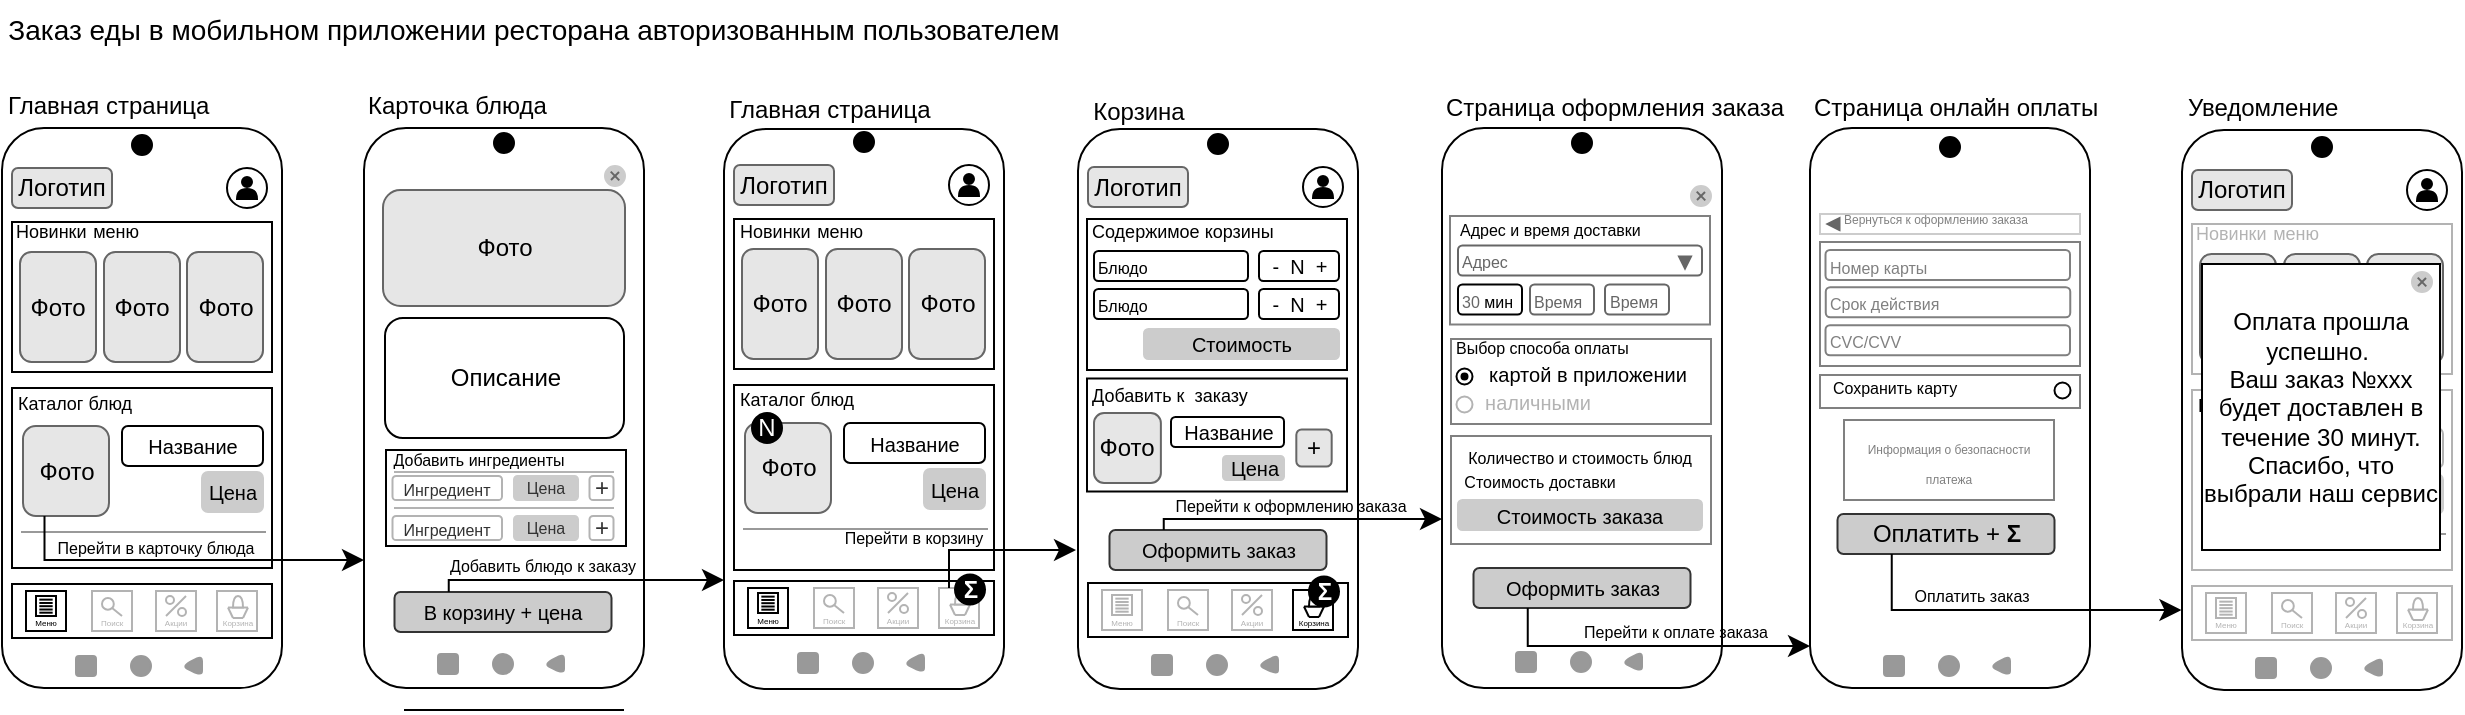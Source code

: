 <mxfile version="24.6.4" type="github">
  <diagram name="Страница — 1" id="gjajxChaPbByj-a_MBBo">
    <mxGraphModel dx="2228" dy="1072" grid="1" gridSize="10" guides="1" tooltips="1" connect="1" arrows="1" fold="1" page="1" pageScale="1" pageWidth="3300" pageHeight="4681" math="0" shadow="0">
      <root>
        <mxCell id="0" />
        <mxCell id="1" parent="0" />
        <mxCell id="yrp1kMt6h_iVN9C6grwE-157" value="" style="rounded=1;whiteSpace=wrap;html=1;" vertex="1" parent="1">
          <mxGeometry x="577" y="79.5" width="140" height="280" as="geometry" />
        </mxCell>
        <mxCell id="yrp1kMt6h_iVN9C6grwE-228" value="" style="rounded=0;whiteSpace=wrap;html=1;strokeColor=#000000;" vertex="1" parent="1">
          <mxGeometry x="581.5" y="124.5" width="130" height="75.5" as="geometry" />
        </mxCell>
        <mxCell id="yrp1kMt6h_iVN9C6grwE-59" value="" style="group" vertex="1" connectable="0" parent="1">
          <mxGeometry x="39" y="79" width="140" height="280" as="geometry" />
        </mxCell>
        <mxCell id="Evka37wHVcQ0AsjKDG4v-1" value="" style="rounded=1;whiteSpace=wrap;html=1;" parent="yrp1kMt6h_iVN9C6grwE-59" vertex="1">
          <mxGeometry width="140" height="280" as="geometry" />
        </mxCell>
        <mxCell id="Evka37wHVcQ0AsjKDG4v-10" value="" style="whiteSpace=wrap;html=1;aspect=fixed;rounded=1;fillColor=#999999;strokeColor=#999999;" parent="yrp1kMt6h_iVN9C6grwE-59" vertex="1">
          <mxGeometry x="37" y="264" width="10" height="10" as="geometry" />
        </mxCell>
        <mxCell id="Evka37wHVcQ0AsjKDG4v-11" value="" style="ellipse;whiteSpace=wrap;html=1;aspect=fixed;fillColor=#999999;strokeColor=#999999;" parent="yrp1kMt6h_iVN9C6grwE-59" vertex="1">
          <mxGeometry x="64.5" y="264" width="10" height="10" as="geometry" />
        </mxCell>
        <mxCell id="Evka37wHVcQ0AsjKDG4v-12" value="" style="triangle;whiteSpace=wrap;html=1;direction=west;fillColor=#999999;strokeColor=#999999;rounded=1;" parent="yrp1kMt6h_iVN9C6grwE-59" vertex="1">
          <mxGeometry x="90" y="264" width="10" height="10" as="geometry" />
        </mxCell>
        <mxCell id="Evka37wHVcQ0AsjKDG4v-15" value="" style="ellipse;whiteSpace=wrap;html=1;aspect=fixed;fillColor=#000000;" parent="yrp1kMt6h_iVN9C6grwE-59" vertex="1">
          <mxGeometry x="65" y="3.5" width="10" height="10" as="geometry" />
        </mxCell>
        <mxCell id="Evka37wHVcQ0AsjKDG4v-2" value="&lt;font style=&quot;font-size: 14px;&quot;&gt;Заказ еды в мобильном приложении ресторана авторизованным пользователем&lt;/font&gt;" style="text;html=1;align=center;verticalAlign=middle;whiteSpace=wrap;rounded=0;" parent="1" vertex="1">
          <mxGeometry x="40" y="15" width="530" height="30" as="geometry" />
        </mxCell>
        <mxCell id="Evka37wHVcQ0AsjKDG4v-3" value="Главная страница" style="text;html=1;align=left;verticalAlign=middle;whiteSpace=wrap;rounded=0;" parent="1" vertex="1">
          <mxGeometry x="39.5" y="58" width="110" height="20" as="geometry" />
        </mxCell>
        <mxCell id="Evka37wHVcQ0AsjKDG4v-4" value="Логотип" style="rounded=1;whiteSpace=wrap;html=1;fillColor=#E6E6E6;gradientColor=none;strokeColor=#666666;" parent="1" vertex="1">
          <mxGeometry x="44" y="99" width="50" height="20" as="geometry" />
        </mxCell>
        <mxCell id="Evka37wHVcQ0AsjKDG4v-13" value="" style="rounded=0;whiteSpace=wrap;html=1;strokeColor=#000000;" parent="1" vertex="1">
          <mxGeometry x="44" y="307" width="130" height="27" as="geometry" />
        </mxCell>
        <mxCell id="Evka37wHVcQ0AsjKDG4v-14" value="" style="rounded=0;whiteSpace=wrap;html=1;" parent="1" vertex="1">
          <mxGeometry x="44" y="126" width="130" height="75" as="geometry" />
        </mxCell>
        <mxCell id="Evka37wHVcQ0AsjKDG4v-18" value="" style="group" parent="1" vertex="1" connectable="0">
          <mxGeometry x="151.5" y="99" width="20" height="20" as="geometry" />
        </mxCell>
        <mxCell id="Evka37wHVcQ0AsjKDG4v-5" value="" style="ellipse;whiteSpace=wrap;html=1;aspect=fixed;" parent="Evka37wHVcQ0AsjKDG4v-18" vertex="1">
          <mxGeometry width="20" height="20" as="geometry" />
        </mxCell>
        <mxCell id="Evka37wHVcQ0AsjKDG4v-6" value="" style="ellipse;whiteSpace=wrap;html=1;aspect=fixed;fillColor=#000000;" parent="Evka37wHVcQ0AsjKDG4v-18" vertex="1">
          <mxGeometry x="7.5" y="4.5" width="5" height="5" as="geometry" />
        </mxCell>
        <mxCell id="Evka37wHVcQ0AsjKDG4v-7" value="" style="shape=or;whiteSpace=wrap;html=1;direction=north;fillColor=#000000;" parent="Evka37wHVcQ0AsjKDG4v-18" vertex="1">
          <mxGeometry x="5" y="10.5" width="10" height="5" as="geometry" />
        </mxCell>
        <mxCell id="Evka37wHVcQ0AsjKDG4v-22" value="&lt;font style=&quot;font-size: 9px;&quot;&gt;Новинки&lt;/font&gt; &lt;font style=&quot;font-size: 9px;&quot;&gt;меню&lt;/font&gt;" style="text;html=1;align=left;verticalAlign=middle;whiteSpace=wrap;rounded=0;" parent="1" vertex="1">
          <mxGeometry x="44" y="119" width="130" height="21" as="geometry" />
        </mxCell>
        <mxCell id="Evka37wHVcQ0AsjKDG4v-23" value="Фото" style="rounded=1;whiteSpace=wrap;html=1;strokeColor=#666666;fillColor=#E6E6E6;" parent="1" vertex="1">
          <mxGeometry x="48" y="141" width="38" height="55" as="geometry" />
        </mxCell>
        <mxCell id="Evka37wHVcQ0AsjKDG4v-24" value="Фото" style="rounded=1;whiteSpace=wrap;html=1;strokeColor=#666666;fillColor=#E6E6E6;" parent="1" vertex="1">
          <mxGeometry x="90" y="141" width="38" height="55" as="geometry" />
        </mxCell>
        <mxCell id="Evka37wHVcQ0AsjKDG4v-25" value="Фото" style="rounded=1;whiteSpace=wrap;html=1;strokeColor=#666666;fillColor=#E6E6E6;" parent="1" vertex="1">
          <mxGeometry x="131.5" y="141" width="38" height="55" as="geometry" />
        </mxCell>
        <mxCell id="Evka37wHVcQ0AsjKDG4v-26" value="" style="whiteSpace=wrap;html=1;aspect=fixed;" parent="1" vertex="1">
          <mxGeometry x="51" y="310.5" width="20" height="20" as="geometry" />
        </mxCell>
        <mxCell id="Evka37wHVcQ0AsjKDG4v-31" value="" style="rounded=0;whiteSpace=wrap;html=1;" parent="1" vertex="1">
          <mxGeometry x="44" y="209" width="130" height="90" as="geometry" />
        </mxCell>
        <mxCell id="Evka37wHVcQ0AsjKDG4v-32" value="&lt;div align=&quot;left&quot;&gt;&lt;font style=&quot;font-size: 9px;&quot;&gt;Каталог блюд&lt;/font&gt;&lt;/div&gt;" style="text;html=1;align=left;verticalAlign=middle;whiteSpace=wrap;rounded=0;" parent="1" vertex="1">
          <mxGeometry x="45" y="208" width="75" height="15" as="geometry" />
        </mxCell>
        <mxCell id="Evka37wHVcQ0AsjKDG4v-42" value="Фото" style="rounded=1;whiteSpace=wrap;html=1;strokeColor=#666666;fillColor=#E6E6E6;aspect=fixed;" parent="1" vertex="1">
          <mxGeometry x="49.5" y="228" width="43" height="45" as="geometry" />
        </mxCell>
        <mxCell id="Evka37wHVcQ0AsjKDG4v-43" value="" style="endArrow=none;html=1;rounded=0;strokeColor=#999999;" parent="1" edge="1">
          <mxGeometry width="50" height="50" relative="1" as="geometry">
            <mxPoint x="171" y="281" as="sourcePoint" />
            <mxPoint x="48.5" y="281" as="targetPoint" />
          </mxGeometry>
        </mxCell>
        <mxCell id="Evka37wHVcQ0AsjKDG4v-44" value="&lt;div align=&quot;center&quot;&gt;&lt;font style=&quot;font-size: 10px;&quot;&gt;Название&lt;/font&gt;&lt;/div&gt;" style="rounded=1;whiteSpace=wrap;html=1;align=center;" parent="1" vertex="1">
          <mxGeometry x="99" y="228" width="70.5" height="20" as="geometry" />
        </mxCell>
        <mxCell id="Evka37wHVcQ0AsjKDG4v-45" value="&lt;div align=&quot;center&quot;&gt;&lt;font style=&quot;font-size: 10px;&quot;&gt;Цена&lt;/font&gt;&lt;/div&gt;" style="rounded=1;whiteSpace=wrap;html=1;align=center;fillColor=#CCCCCC;strokeColor=#CCCCCC;" parent="1" vertex="1">
          <mxGeometry x="139" y="251" width="30.5" height="20" as="geometry" />
        </mxCell>
        <mxCell id="Evka37wHVcQ0AsjKDG4v-52" value="&lt;font style=&quot;font-size: 4px;&quot;&gt;Меню&lt;/font&gt;" style="text;html=1;align=center;verticalAlign=middle;whiteSpace=wrap;rounded=0;" parent="1" vertex="1">
          <mxGeometry x="41" y="319" width="40" height="10" as="geometry" />
        </mxCell>
        <mxCell id="Evka37wHVcQ0AsjKDG4v-65" value="" style="group" parent="1" vertex="1" connectable="0">
          <mxGeometry x="56" y="313" width="10" height="10" as="geometry" />
        </mxCell>
        <mxCell id="Evka37wHVcQ0AsjKDG4v-56" value="" style="rounded=0;whiteSpace=wrap;html=1;" parent="Evka37wHVcQ0AsjKDG4v-65" vertex="1">
          <mxGeometry width="10" height="10" as="geometry" />
        </mxCell>
        <mxCell id="Evka37wHVcQ0AsjKDG4v-57" value="" style="endArrow=none;html=1;rounded=0;" parent="Evka37wHVcQ0AsjKDG4v-65" edge="1">
          <mxGeometry width="50" height="50" relative="1" as="geometry">
            <mxPoint x="1.667" y="1.818" as="sourcePoint" />
            <mxPoint x="8.333" y="1.818" as="targetPoint" />
          </mxGeometry>
        </mxCell>
        <mxCell id="Evka37wHVcQ0AsjKDG4v-58" value="" style="endArrow=none;html=1;rounded=0;" parent="Evka37wHVcQ0AsjKDG4v-65" edge="1">
          <mxGeometry width="50" height="50" relative="1" as="geometry">
            <mxPoint x="1.667" y="3.485" as="sourcePoint" />
            <mxPoint x="8.333" y="3.485" as="targetPoint" />
          </mxGeometry>
        </mxCell>
        <mxCell id="Evka37wHVcQ0AsjKDG4v-59" value="" style="endArrow=none;html=1;rounded=0;" parent="Evka37wHVcQ0AsjKDG4v-65" edge="1">
          <mxGeometry width="50" height="50" relative="1" as="geometry">
            <mxPoint x="1.667" y="5.088" as="sourcePoint" />
            <mxPoint x="8.333" y="5.088" as="targetPoint" />
          </mxGeometry>
        </mxCell>
        <mxCell id="Evka37wHVcQ0AsjKDG4v-60" value="" style="endArrow=none;html=1;rounded=0;" parent="Evka37wHVcQ0AsjKDG4v-65" edge="1">
          <mxGeometry width="50" height="50" relative="1" as="geometry">
            <mxPoint x="1.667" y="6.755" as="sourcePoint" />
            <mxPoint x="8.333" y="6.755" as="targetPoint" />
          </mxGeometry>
        </mxCell>
        <mxCell id="Evka37wHVcQ0AsjKDG4v-61" value="" style="endArrow=none;html=1;rounded=0;" parent="Evka37wHVcQ0AsjKDG4v-65" edge="1">
          <mxGeometry width="50" height="50" relative="1" as="geometry">
            <mxPoint x="1.667" y="8.348" as="sourcePoint" />
            <mxPoint x="8.333" y="8.348" as="targetPoint" />
          </mxGeometry>
        </mxCell>
        <mxCell id="Evka37wHVcQ0AsjKDG4v-86" value="" style="group" parent="1" vertex="1" connectable="0">
          <mxGeometry x="76" y="310.5" width="35" height="20" as="geometry" />
        </mxCell>
        <mxCell id="Evka37wHVcQ0AsjKDG4v-27" value="" style="whiteSpace=wrap;html=1;aspect=fixed;fontColor=#B3B3B3;strokeColor=#B3B3B3;" parent="Evka37wHVcQ0AsjKDG4v-86" vertex="1">
          <mxGeometry x="8" width="20" height="20" as="geometry" />
        </mxCell>
        <mxCell id="Evka37wHVcQ0AsjKDG4v-51" value="&lt;font style=&quot;font-size: 4px;&quot;&gt;&amp;nbsp;Поиск&lt;/font&gt;" style="text;html=1;align=center;verticalAlign=middle;whiteSpace=wrap;rounded=0;fontColor=#B3B3B3;" parent="Evka37wHVcQ0AsjKDG4v-86" vertex="1">
          <mxGeometry y="13.5" width="35" as="geometry" />
        </mxCell>
        <mxCell id="Evka37wHVcQ0AsjKDG4v-46" value="" style="ellipse;whiteSpace=wrap;html=1;aspect=fixed;strokeColor=#B3B3B3;" parent="Evka37wHVcQ0AsjKDG4v-86" vertex="1">
          <mxGeometry x="13" y="3.5" width="5.897" height="5.897" as="geometry" />
        </mxCell>
        <mxCell id="Evka37wHVcQ0AsjKDG4v-48" value="" style="endArrow=none;html=1;rounded=0;entryX=1;entryY=1;entryDx=0;entryDy=0;strokeColor=#B3B3B3;" parent="Evka37wHVcQ0AsjKDG4v-86" target="Evka37wHVcQ0AsjKDG4v-46" edge="1">
          <mxGeometry width="50" height="50" relative="1" as="geometry">
            <mxPoint x="23" y="12.5" as="sourcePoint" />
            <mxPoint x="19.667" y="9.397" as="targetPoint" />
          </mxGeometry>
        </mxCell>
        <mxCell id="Evka37wHVcQ0AsjKDG4v-87" value="" style="group" parent="1" vertex="1" connectable="0">
          <mxGeometry x="106" y="310.5" width="40" height="20" as="geometry" />
        </mxCell>
        <mxCell id="Evka37wHVcQ0AsjKDG4v-35" value="" style="whiteSpace=wrap;html=1;aspect=fixed;fontColor=#B3B3B3;strokeColor=#B3B3B3;" parent="Evka37wHVcQ0AsjKDG4v-87" vertex="1">
          <mxGeometry x="10" width="20" height="20" as="geometry" />
        </mxCell>
        <mxCell id="Evka37wHVcQ0AsjKDG4v-53" value="&lt;font style=&quot;font-size: 4px;&quot;&gt;Акции&lt;/font&gt;" style="text;html=1;align=center;verticalAlign=middle;whiteSpace=wrap;rounded=0;fontColor=#B3B3B3;" parent="Evka37wHVcQ0AsjKDG4v-87" vertex="1">
          <mxGeometry y="8.5" width="40" height="10" as="geometry" />
        </mxCell>
        <mxCell id="Evka37wHVcQ0AsjKDG4v-66" value="" style="endArrow=none;html=1;rounded=0;strokeColor=#B3B3B3;" parent="Evka37wHVcQ0AsjKDG4v-87" edge="1">
          <mxGeometry width="50" height="50" relative="1" as="geometry">
            <mxPoint x="25" y="2.5" as="sourcePoint" />
            <mxPoint x="15" y="12.5" as="targetPoint" />
          </mxGeometry>
        </mxCell>
        <mxCell id="Evka37wHVcQ0AsjKDG4v-68" value="" style="ellipse;whiteSpace=wrap;html=1;aspect=fixed;strokeColor=#B3B3B3;" parent="Evka37wHVcQ0AsjKDG4v-87" vertex="1">
          <mxGeometry x="15" y="2.5" width="4" height="4" as="geometry" />
        </mxCell>
        <mxCell id="Evka37wHVcQ0AsjKDG4v-69" value="" style="ellipse;whiteSpace=wrap;html=1;aspect=fixed;strokeColor=#B3B3B3;" parent="Evka37wHVcQ0AsjKDG4v-87" vertex="1">
          <mxGeometry x="21" y="8.5" width="4" height="4" as="geometry" />
        </mxCell>
        <mxCell id="Evka37wHVcQ0AsjKDG4v-88" value="" style="group" parent="1" vertex="1" connectable="0">
          <mxGeometry x="137" y="310.5" width="40" height="20" as="geometry" />
        </mxCell>
        <mxCell id="Evka37wHVcQ0AsjKDG4v-29" value="" style="whiteSpace=wrap;html=1;aspect=fixed;fontColor=#B3B3B3;strokeColor=#B3B3B3;" parent="Evka37wHVcQ0AsjKDG4v-88" vertex="1">
          <mxGeometry x="9.5" width="20" height="20" as="geometry" />
        </mxCell>
        <mxCell id="Evka37wHVcQ0AsjKDG4v-54" value="&lt;font style=&quot;font-size: 4px;&quot;&gt;Корзина&lt;/font&gt;" style="text;html=1;align=center;verticalAlign=middle;whiteSpace=wrap;rounded=0;fontColor=#B3B3B3;" parent="Evka37wHVcQ0AsjKDG4v-88" vertex="1">
          <mxGeometry y="8.5" width="40" height="10" as="geometry" />
        </mxCell>
        <mxCell id="Evka37wHVcQ0AsjKDG4v-76" value="" style="endArrow=none;html=1;rounded=0;strokeColor=#B3B3B3;" parent="Evka37wHVcQ0AsjKDG4v-88" edge="1">
          <mxGeometry width="50" height="50" relative="1" as="geometry">
            <mxPoint x="17.5" y="13.5" as="sourcePoint" />
            <mxPoint x="22.5" y="13.5" as="targetPoint" />
          </mxGeometry>
        </mxCell>
        <mxCell id="Evka37wHVcQ0AsjKDG4v-77" value="" style="endArrow=none;html=1;rounded=0;strokeColor=#B3B3B3;" parent="Evka37wHVcQ0AsjKDG4v-88" edge="1">
          <mxGeometry width="50" height="50" relative="1" as="geometry">
            <mxPoint x="15" y="8.262" as="sourcePoint" />
            <mxPoint x="17.5" y="13.5" as="targetPoint" />
          </mxGeometry>
        </mxCell>
        <mxCell id="Evka37wHVcQ0AsjKDG4v-79" value="" style="endArrow=none;html=1;rounded=0;strokeColor=#B3B3B3;" parent="Evka37wHVcQ0AsjKDG4v-88" edge="1">
          <mxGeometry width="50" height="50" relative="1" as="geometry">
            <mxPoint x="22.5" y="13.5" as="sourcePoint" />
            <mxPoint x="25" y="8.262" as="targetPoint" />
          </mxGeometry>
        </mxCell>
        <mxCell id="Evka37wHVcQ0AsjKDG4v-80" value="" style="endArrow=none;html=1;rounded=0;strokeColor=#B3B3B3;" parent="Evka37wHVcQ0AsjKDG4v-88" edge="1">
          <mxGeometry width="50" height="50" relative="1" as="geometry">
            <mxPoint x="15" y="8.262" as="sourcePoint" />
            <mxPoint x="25" y="8.262" as="targetPoint" />
          </mxGeometry>
        </mxCell>
        <mxCell id="Evka37wHVcQ0AsjKDG4v-81" value="" style="shape=or;whiteSpace=wrap;html=1;direction=north;strokeColor=#B3B3B3;" parent="Evka37wHVcQ0AsjKDG4v-88" vertex="1">
          <mxGeometry x="17.5" y="2.5" width="5" height="5.762" as="geometry" />
        </mxCell>
        <mxCell id="yrp1kMt6h_iVN9C6grwE-1" value="Фото" style="rounded=1;whiteSpace=wrap;html=1;strokeColor=#666666;fillColor=#E6E6E6;aspect=fixed;" vertex="1" parent="1">
          <mxGeometry x="411" y="289.5" width="43" height="45" as="geometry" />
        </mxCell>
        <mxCell id="yrp1kMt6h_iVN9C6grwE-2" value="" style="rounded=1;whiteSpace=wrap;html=1;" vertex="1" parent="1">
          <mxGeometry x="400" y="79.5" width="140" height="280" as="geometry" />
        </mxCell>
        <mxCell id="yrp1kMt6h_iVN9C6grwE-3" value="Главная страница" style="text;html=1;align=center;verticalAlign=middle;whiteSpace=wrap;rounded=0;" vertex="1" parent="1">
          <mxGeometry x="398" y="60" width="110" height="20" as="geometry" />
        </mxCell>
        <mxCell id="yrp1kMt6h_iVN9C6grwE-4" value="Логотип" style="rounded=1;whiteSpace=wrap;html=1;fillColor=#E6E6E6;gradientColor=none;strokeColor=#666666;" vertex="1" parent="1">
          <mxGeometry x="405" y="97.5" width="50" height="20" as="geometry" />
        </mxCell>
        <mxCell id="yrp1kMt6h_iVN9C6grwE-5" value="" style="whiteSpace=wrap;html=1;aspect=fixed;rounded=1;fillColor=#999999;strokeColor=#999999;" vertex="1" parent="1">
          <mxGeometry x="437" y="341.5" width="10" height="10" as="geometry" />
        </mxCell>
        <mxCell id="yrp1kMt6h_iVN9C6grwE-6" value="" style="ellipse;whiteSpace=wrap;html=1;aspect=fixed;fillColor=#999999;strokeColor=#999999;" vertex="1" parent="1">
          <mxGeometry x="464.5" y="341.5" width="10" height="10" as="geometry" />
        </mxCell>
        <mxCell id="yrp1kMt6h_iVN9C6grwE-7" value="" style="triangle;whiteSpace=wrap;html=1;direction=west;fillColor=#999999;strokeColor=#999999;rounded=1;" vertex="1" parent="1">
          <mxGeometry x="490" y="341.5" width="10" height="10" as="geometry" />
        </mxCell>
        <mxCell id="yrp1kMt6h_iVN9C6grwE-8" value="" style="rounded=0;whiteSpace=wrap;html=1;strokeColor=#000000;" vertex="1" parent="1">
          <mxGeometry x="405" y="305.5" width="130" height="27" as="geometry" />
        </mxCell>
        <mxCell id="yrp1kMt6h_iVN9C6grwE-9" value="" style="rounded=0;whiteSpace=wrap;html=1;" vertex="1" parent="1">
          <mxGeometry x="405" y="124.5" width="130" height="75" as="geometry" />
        </mxCell>
        <mxCell id="yrp1kMt6h_iVN9C6grwE-10" value="" style="ellipse;whiteSpace=wrap;html=1;aspect=fixed;fillColor=#000000;" vertex="1" parent="1">
          <mxGeometry x="465" y="81" width="10" height="10" as="geometry" />
        </mxCell>
        <mxCell id="yrp1kMt6h_iVN9C6grwE-11" value="" style="group" vertex="1" connectable="0" parent="1">
          <mxGeometry x="512.5" y="97.5" width="20" height="20" as="geometry" />
        </mxCell>
        <mxCell id="yrp1kMt6h_iVN9C6grwE-12" value="" style="ellipse;whiteSpace=wrap;html=1;aspect=fixed;" vertex="1" parent="yrp1kMt6h_iVN9C6grwE-11">
          <mxGeometry width="20" height="20" as="geometry" />
        </mxCell>
        <mxCell id="yrp1kMt6h_iVN9C6grwE-13" value="" style="ellipse;whiteSpace=wrap;html=1;aspect=fixed;fillColor=#000000;" vertex="1" parent="yrp1kMt6h_iVN9C6grwE-11">
          <mxGeometry x="7.5" y="4.5" width="5" height="5" as="geometry" />
        </mxCell>
        <mxCell id="yrp1kMt6h_iVN9C6grwE-14" value="" style="shape=or;whiteSpace=wrap;html=1;direction=north;fillColor=#000000;" vertex="1" parent="yrp1kMt6h_iVN9C6grwE-11">
          <mxGeometry x="5" y="10.5" width="10" height="5" as="geometry" />
        </mxCell>
        <mxCell id="yrp1kMt6h_iVN9C6grwE-15" value="&lt;font style=&quot;font-size: 9px;&quot;&gt;Новинки&lt;/font&gt; &lt;font style=&quot;font-size: 9px;&quot;&gt;меню&lt;/font&gt;" style="text;html=1;align=left;verticalAlign=middle;whiteSpace=wrap;rounded=0;" vertex="1" parent="1">
          <mxGeometry x="406" y="119.5" width="130" height="21" as="geometry" />
        </mxCell>
        <mxCell id="yrp1kMt6h_iVN9C6grwE-16" value="Фото" style="rounded=1;whiteSpace=wrap;html=1;strokeColor=#666666;fillColor=#E6E6E6;" vertex="1" parent="1">
          <mxGeometry x="409" y="139.5" width="38" height="55" as="geometry" />
        </mxCell>
        <mxCell id="yrp1kMt6h_iVN9C6grwE-17" value="Фото" style="rounded=1;whiteSpace=wrap;html=1;strokeColor=#666666;fillColor=#E6E6E6;" vertex="1" parent="1">
          <mxGeometry x="451" y="139.5" width="38" height="55" as="geometry" />
        </mxCell>
        <mxCell id="yrp1kMt6h_iVN9C6grwE-18" value="Фото" style="rounded=1;whiteSpace=wrap;html=1;strokeColor=#666666;fillColor=#E6E6E6;" vertex="1" parent="1">
          <mxGeometry x="492.5" y="139.5" width="38" height="55" as="geometry" />
        </mxCell>
        <mxCell id="yrp1kMt6h_iVN9C6grwE-19" value="" style="whiteSpace=wrap;html=1;aspect=fixed;" vertex="1" parent="1">
          <mxGeometry x="412" y="309" width="20" height="20" as="geometry" />
        </mxCell>
        <mxCell id="yrp1kMt6h_iVN9C6grwE-20" value="" style="rounded=0;whiteSpace=wrap;html=1;" vertex="1" parent="1">
          <mxGeometry x="405" y="207.5" width="130" height="92.5" as="geometry" />
        </mxCell>
        <mxCell id="yrp1kMt6h_iVN9C6grwE-21" value="&lt;div align=&quot;left&quot;&gt;&lt;font style=&quot;font-size: 9px;&quot;&gt;Каталог блюд&lt;/font&gt;&lt;/div&gt;" style="text;html=1;align=left;verticalAlign=middle;whiteSpace=wrap;rounded=0;" vertex="1" parent="1">
          <mxGeometry x="406" y="206.5" width="75" height="15" as="geometry" />
        </mxCell>
        <mxCell id="yrp1kMt6h_iVN9C6grwE-22" value="Фото" style="rounded=1;whiteSpace=wrap;html=1;strokeColor=#666666;fillColor=#E6E6E6;aspect=fixed;" vertex="1" parent="1">
          <mxGeometry x="410.5" y="226.5" width="43" height="45" as="geometry" />
        </mxCell>
        <mxCell id="yrp1kMt6h_iVN9C6grwE-23" value="" style="endArrow=none;html=1;rounded=0;strokeColor=#999999;" edge="1" parent="1">
          <mxGeometry width="50" height="50" relative="1" as="geometry">
            <mxPoint x="532" y="279.5" as="sourcePoint" />
            <mxPoint x="409.5" y="279.5" as="targetPoint" />
          </mxGeometry>
        </mxCell>
        <mxCell id="yrp1kMt6h_iVN9C6grwE-24" value="&lt;div align=&quot;center&quot;&gt;&lt;font style=&quot;font-size: 10px;&quot;&gt;Название&lt;/font&gt;&lt;/div&gt;" style="rounded=1;whiteSpace=wrap;html=1;align=center;" vertex="1" parent="1">
          <mxGeometry x="460" y="226.5" width="70.5" height="20" as="geometry" />
        </mxCell>
        <mxCell id="yrp1kMt6h_iVN9C6grwE-25" value="&lt;div align=&quot;center&quot;&gt;&lt;font style=&quot;font-size: 10px;&quot;&gt;Цена&lt;/font&gt;&lt;/div&gt;" style="rounded=1;whiteSpace=wrap;html=1;align=center;fillColor=#CCCCCC;strokeColor=#CCCCCC;" vertex="1" parent="1">
          <mxGeometry x="500" y="249.5" width="30.5" height="20" as="geometry" />
        </mxCell>
        <mxCell id="yrp1kMt6h_iVN9C6grwE-26" value="&lt;font style=&quot;font-size: 4px;&quot;&gt;Меню&lt;/font&gt;" style="text;html=1;align=center;verticalAlign=middle;whiteSpace=wrap;rounded=0;" vertex="1" parent="1">
          <mxGeometry x="402" y="317.5" width="40" height="10" as="geometry" />
        </mxCell>
        <mxCell id="yrp1kMt6h_iVN9C6grwE-27" value="" style="group" vertex="1" connectable="0" parent="1">
          <mxGeometry x="417" y="311.5" width="10" height="10" as="geometry" />
        </mxCell>
        <mxCell id="yrp1kMt6h_iVN9C6grwE-28" value="" style="rounded=0;whiteSpace=wrap;html=1;" vertex="1" parent="yrp1kMt6h_iVN9C6grwE-27">
          <mxGeometry width="10" height="10" as="geometry" />
        </mxCell>
        <mxCell id="yrp1kMt6h_iVN9C6grwE-29" value="" style="endArrow=none;html=1;rounded=0;" edge="1" parent="yrp1kMt6h_iVN9C6grwE-27">
          <mxGeometry width="50" height="50" relative="1" as="geometry">
            <mxPoint x="1.667" y="1.818" as="sourcePoint" />
            <mxPoint x="8.333" y="1.818" as="targetPoint" />
          </mxGeometry>
        </mxCell>
        <mxCell id="yrp1kMt6h_iVN9C6grwE-30" value="" style="endArrow=none;html=1;rounded=0;" edge="1" parent="yrp1kMt6h_iVN9C6grwE-27">
          <mxGeometry width="50" height="50" relative="1" as="geometry">
            <mxPoint x="1.667" y="3.485" as="sourcePoint" />
            <mxPoint x="8.333" y="3.485" as="targetPoint" />
          </mxGeometry>
        </mxCell>
        <mxCell id="yrp1kMt6h_iVN9C6grwE-31" value="" style="endArrow=none;html=1;rounded=0;" edge="1" parent="yrp1kMt6h_iVN9C6grwE-27">
          <mxGeometry width="50" height="50" relative="1" as="geometry">
            <mxPoint x="1.667" y="5.088" as="sourcePoint" />
            <mxPoint x="8.333" y="5.088" as="targetPoint" />
          </mxGeometry>
        </mxCell>
        <mxCell id="yrp1kMt6h_iVN9C6grwE-32" value="" style="endArrow=none;html=1;rounded=0;" edge="1" parent="yrp1kMt6h_iVN9C6grwE-27">
          <mxGeometry width="50" height="50" relative="1" as="geometry">
            <mxPoint x="1.667" y="6.755" as="sourcePoint" />
            <mxPoint x="8.333" y="6.755" as="targetPoint" />
          </mxGeometry>
        </mxCell>
        <mxCell id="yrp1kMt6h_iVN9C6grwE-33" value="" style="endArrow=none;html=1;rounded=0;" edge="1" parent="yrp1kMt6h_iVN9C6grwE-27">
          <mxGeometry width="50" height="50" relative="1" as="geometry">
            <mxPoint x="1.667" y="8.348" as="sourcePoint" />
            <mxPoint x="8.333" y="8.348" as="targetPoint" />
          </mxGeometry>
        </mxCell>
        <mxCell id="yrp1kMt6h_iVN9C6grwE-34" value="" style="group" vertex="1" connectable="0" parent="1">
          <mxGeometry x="437" y="309" width="35" height="20" as="geometry" />
        </mxCell>
        <mxCell id="yrp1kMt6h_iVN9C6grwE-35" value="" style="whiteSpace=wrap;html=1;aspect=fixed;fontColor=#B3B3B3;strokeColor=#B3B3B3;" vertex="1" parent="yrp1kMt6h_iVN9C6grwE-34">
          <mxGeometry x="8" width="20" height="20" as="geometry" />
        </mxCell>
        <mxCell id="yrp1kMt6h_iVN9C6grwE-36" value="&lt;font style=&quot;font-size: 4px;&quot;&gt;&amp;nbsp;Поиск&lt;/font&gt;" style="text;html=1;align=center;verticalAlign=middle;whiteSpace=wrap;rounded=0;fontColor=#B3B3B3;" vertex="1" parent="yrp1kMt6h_iVN9C6grwE-34">
          <mxGeometry y="13.5" width="35" as="geometry" />
        </mxCell>
        <mxCell id="yrp1kMt6h_iVN9C6grwE-37" value="" style="ellipse;whiteSpace=wrap;html=1;aspect=fixed;strokeColor=#B3B3B3;" vertex="1" parent="yrp1kMt6h_iVN9C6grwE-34">
          <mxGeometry x="13" y="3.5" width="5.897" height="5.897" as="geometry" />
        </mxCell>
        <mxCell id="yrp1kMt6h_iVN9C6grwE-38" value="" style="endArrow=none;html=1;rounded=0;entryX=1;entryY=1;entryDx=0;entryDy=0;strokeColor=#B3B3B3;" edge="1" parent="yrp1kMt6h_iVN9C6grwE-34" target="yrp1kMt6h_iVN9C6grwE-37">
          <mxGeometry width="50" height="50" relative="1" as="geometry">
            <mxPoint x="23" y="12.5" as="sourcePoint" />
            <mxPoint x="19.667" y="9.397" as="targetPoint" />
          </mxGeometry>
        </mxCell>
        <mxCell id="yrp1kMt6h_iVN9C6grwE-39" value="" style="group" vertex="1" connectable="0" parent="1">
          <mxGeometry x="467" y="309" width="40" height="20" as="geometry" />
        </mxCell>
        <mxCell id="yrp1kMt6h_iVN9C6grwE-40" value="" style="whiteSpace=wrap;html=1;aspect=fixed;fontColor=#B3B3B3;strokeColor=#B3B3B3;" vertex="1" parent="yrp1kMt6h_iVN9C6grwE-39">
          <mxGeometry x="10" width="20" height="20" as="geometry" />
        </mxCell>
        <mxCell id="yrp1kMt6h_iVN9C6grwE-41" value="&lt;font style=&quot;font-size: 4px;&quot;&gt;Акции&lt;/font&gt;" style="text;html=1;align=center;verticalAlign=middle;whiteSpace=wrap;rounded=0;fontColor=#B3B3B3;" vertex="1" parent="yrp1kMt6h_iVN9C6grwE-39">
          <mxGeometry y="8.5" width="40" height="10" as="geometry" />
        </mxCell>
        <mxCell id="yrp1kMt6h_iVN9C6grwE-42" value="" style="endArrow=none;html=1;rounded=0;strokeColor=#B3B3B3;" edge="1" parent="yrp1kMt6h_iVN9C6grwE-39">
          <mxGeometry width="50" height="50" relative="1" as="geometry">
            <mxPoint x="25" y="2.5" as="sourcePoint" />
            <mxPoint x="15" y="12.5" as="targetPoint" />
          </mxGeometry>
        </mxCell>
        <mxCell id="yrp1kMt6h_iVN9C6grwE-43" value="" style="ellipse;whiteSpace=wrap;html=1;aspect=fixed;strokeColor=#B3B3B3;" vertex="1" parent="yrp1kMt6h_iVN9C6grwE-39">
          <mxGeometry x="15" y="2.5" width="4" height="4" as="geometry" />
        </mxCell>
        <mxCell id="yrp1kMt6h_iVN9C6grwE-44" value="" style="ellipse;whiteSpace=wrap;html=1;aspect=fixed;strokeColor=#B3B3B3;" vertex="1" parent="yrp1kMt6h_iVN9C6grwE-39">
          <mxGeometry x="21" y="8.5" width="4" height="4" as="geometry" />
        </mxCell>
        <mxCell id="yrp1kMt6h_iVN9C6grwE-45" value="" style="group" vertex="1" connectable="0" parent="1">
          <mxGeometry x="498" y="309" width="40" height="20" as="geometry" />
        </mxCell>
        <mxCell id="yrp1kMt6h_iVN9C6grwE-46" value="" style="whiteSpace=wrap;html=1;aspect=fixed;fontColor=#B3B3B3;strokeColor=#B3B3B3;" vertex="1" parent="yrp1kMt6h_iVN9C6grwE-45">
          <mxGeometry x="9.5" width="20" height="20" as="geometry" />
        </mxCell>
        <mxCell id="yrp1kMt6h_iVN9C6grwE-47" value="&lt;font style=&quot;font-size: 4px;&quot;&gt;Корзина&lt;/font&gt;" style="text;html=1;align=center;verticalAlign=middle;whiteSpace=wrap;rounded=0;fontColor=#B3B3B3;" vertex="1" parent="yrp1kMt6h_iVN9C6grwE-45">
          <mxGeometry y="8.5" width="40" height="10" as="geometry" />
        </mxCell>
        <mxCell id="yrp1kMt6h_iVN9C6grwE-48" value="" style="endArrow=none;html=1;rounded=0;strokeColor=#B3B3B3;" edge="1" parent="yrp1kMt6h_iVN9C6grwE-45">
          <mxGeometry width="50" height="50" relative="1" as="geometry">
            <mxPoint x="17.5" y="13.5" as="sourcePoint" />
            <mxPoint x="22.5" y="13.5" as="targetPoint" />
          </mxGeometry>
        </mxCell>
        <mxCell id="yrp1kMt6h_iVN9C6grwE-49" value="" style="endArrow=none;html=1;rounded=0;strokeColor=#B3B3B3;" edge="1" parent="yrp1kMt6h_iVN9C6grwE-45">
          <mxGeometry width="50" height="50" relative="1" as="geometry">
            <mxPoint x="15" y="8.262" as="sourcePoint" />
            <mxPoint x="17.5" y="13.5" as="targetPoint" />
          </mxGeometry>
        </mxCell>
        <mxCell id="yrp1kMt6h_iVN9C6grwE-50" value="" style="endArrow=none;html=1;rounded=0;strokeColor=#B3B3B3;" edge="1" parent="yrp1kMt6h_iVN9C6grwE-45">
          <mxGeometry width="50" height="50" relative="1" as="geometry">
            <mxPoint x="22.5" y="13.5" as="sourcePoint" />
            <mxPoint x="25" y="8.262" as="targetPoint" />
          </mxGeometry>
        </mxCell>
        <mxCell id="yrp1kMt6h_iVN9C6grwE-51" value="" style="endArrow=none;html=1;rounded=0;strokeColor=#B3B3B3;" edge="1" parent="yrp1kMt6h_iVN9C6grwE-45">
          <mxGeometry width="50" height="50" relative="1" as="geometry">
            <mxPoint x="15" y="8.262" as="sourcePoint" />
            <mxPoint x="25" y="8.262" as="targetPoint" />
          </mxGeometry>
        </mxCell>
        <mxCell id="yrp1kMt6h_iVN9C6grwE-52" value="" style="shape=or;whiteSpace=wrap;html=1;direction=north;strokeColor=#B3B3B3;" vertex="1" parent="yrp1kMt6h_iVN9C6grwE-45">
          <mxGeometry x="17.5" y="2.5" width="5" height="5.762" as="geometry" />
        </mxCell>
        <mxCell id="yrp1kMt6h_iVN9C6grwE-102" value="&lt;span lang=&quot;ru&quot; class=&quot;BxUVEf ILfuVd&quot;&gt;&lt;span class=&quot;hgKElc&quot;&gt;&lt;b&gt;&lt;font color=&quot;#ffffff&quot;&gt;Σ&lt;/font&gt; &lt;/b&gt;&lt;/span&gt;&lt;/span&gt;" style="ellipse;whiteSpace=wrap;html=1;aspect=fixed;fillColor=#000000;" vertex="1" parent="yrp1kMt6h_iVN9C6grwE-45">
          <mxGeometry x="17.5" y="-6.74" width="15" height="15" as="geometry" />
        </mxCell>
        <mxCell id="yrp1kMt6h_iVN9C6grwE-60" value="" style="group" vertex="1" connectable="0" parent="1">
          <mxGeometry x="220" y="78" width="150" height="280" as="geometry" />
        </mxCell>
        <mxCell id="yrp1kMt6h_iVN9C6grwE-61" value="" style="rounded=1;whiteSpace=wrap;html=1;" vertex="1" parent="yrp1kMt6h_iVN9C6grwE-60">
          <mxGeometry y="1" width="140" height="280" as="geometry" />
        </mxCell>
        <mxCell id="yrp1kMt6h_iVN9C6grwE-62" value="" style="whiteSpace=wrap;html=1;aspect=fixed;rounded=1;fillColor=#999999;strokeColor=#999999;" vertex="1" parent="yrp1kMt6h_iVN9C6grwE-60">
          <mxGeometry x="37" y="264" width="10" height="10" as="geometry" />
        </mxCell>
        <mxCell id="yrp1kMt6h_iVN9C6grwE-63" value="" style="ellipse;whiteSpace=wrap;html=1;aspect=fixed;fillColor=#999999;strokeColor=#999999;" vertex="1" parent="yrp1kMt6h_iVN9C6grwE-60">
          <mxGeometry x="64.5" y="264" width="10" height="10" as="geometry" />
        </mxCell>
        <mxCell id="yrp1kMt6h_iVN9C6grwE-64" value="" style="triangle;whiteSpace=wrap;html=1;direction=west;fillColor=#999999;strokeColor=#999999;rounded=1;" vertex="1" parent="yrp1kMt6h_iVN9C6grwE-60">
          <mxGeometry x="90" y="264" width="10" height="10" as="geometry" />
        </mxCell>
        <mxCell id="yrp1kMt6h_iVN9C6grwE-65" value="" style="ellipse;whiteSpace=wrap;html=1;aspect=fixed;fillColor=#000000;" vertex="1" parent="yrp1kMt6h_iVN9C6grwE-60">
          <mxGeometry x="65" y="3.5" width="10" height="10" as="geometry" />
        </mxCell>
        <mxCell id="yrp1kMt6h_iVN9C6grwE-70" value="Фото" style="rounded=1;whiteSpace=wrap;html=1;strokeColor=#666666;fillColor=#E6E6E6;" vertex="1" parent="yrp1kMt6h_iVN9C6grwE-60">
          <mxGeometry x="9.5" y="32" width="121" height="58" as="geometry" />
        </mxCell>
        <mxCell id="yrp1kMt6h_iVN9C6grwE-79" value="" style="group" vertex="1" connectable="0" parent="yrp1kMt6h_iVN9C6grwE-60">
          <mxGeometry x="120.5" y="20" width="10" height="10" as="geometry" />
        </mxCell>
        <mxCell id="yrp1kMt6h_iVN9C6grwE-71" value="" style="ellipse;whiteSpace=wrap;html=1;aspect=fixed;fillColor=#CCCCCC;strokeColor=#CCCCCC;" vertex="1" parent="yrp1kMt6h_iVN9C6grwE-79">
          <mxGeometry width="10" height="10" as="geometry" />
        </mxCell>
        <mxCell id="yrp1kMt6h_iVN9C6grwE-73" value="" style="endArrow=none;html=1;rounded=0;entryX=0.708;entryY=0.724;entryDx=0;entryDy=0;entryPerimeter=0;exitX=0.281;exitY=0.29;exitDx=0;exitDy=0;exitPerimeter=0;strokeColor=#666666;" edge="1" parent="yrp1kMt6h_iVN9C6grwE-79">
          <mxGeometry width="50" height="50" relative="1" as="geometry">
            <mxPoint x="2.87" y="2.83" as="sourcePoint" />
            <mxPoint x="7.14" y="7.17" as="targetPoint" />
          </mxGeometry>
        </mxCell>
        <mxCell id="yrp1kMt6h_iVN9C6grwE-76" value="" style="endArrow=none;html=1;rounded=0;entryX=0.708;entryY=0.724;entryDx=0;entryDy=0;entryPerimeter=0;exitX=0.281;exitY=0.29;exitDx=0;exitDy=0;exitPerimeter=0;strokeColor=#666666;" edge="1" parent="yrp1kMt6h_iVN9C6grwE-79">
          <mxGeometry width="50" height="50" relative="1" as="geometry">
            <mxPoint x="3" y="7" as="sourcePoint" />
            <mxPoint x="7" y="3" as="targetPoint" />
          </mxGeometry>
        </mxCell>
        <mxCell id="yrp1kMt6h_iVN9C6grwE-80" value="Описание" style="rounded=1;whiteSpace=wrap;html=1;align=center;" vertex="1" parent="yrp1kMt6h_iVN9C6grwE-60">
          <mxGeometry x="10.5" y="96" width="119.5" height="60" as="geometry" />
        </mxCell>
        <mxCell id="yrp1kMt6h_iVN9C6grwE-81" value="&lt;font style=&quot;font-size: 10px;&quot;&gt;В корзину + ц&lt;font style=&quot;font-size: 10px;&quot;&gt;ена&lt;/font&gt;&lt;/font&gt;" style="rounded=1;whiteSpace=wrap;html=1;align=center;fillColor=#CCCCCC;strokeColor=#333333;" vertex="1" parent="yrp1kMt6h_iVN9C6grwE-60">
          <mxGeometry x="15.25" y="233" width="108.5" height="20" as="geometry" />
        </mxCell>
        <mxCell id="yrp1kMt6h_iVN9C6grwE-88" value="" style="rounded=0;whiteSpace=wrap;html=1;" vertex="1" parent="yrp1kMt6h_iVN9C6grwE-60">
          <mxGeometry x="11" y="162" width="120" height="48" as="geometry" />
        </mxCell>
        <mxCell id="yrp1kMt6h_iVN9C6grwE-89" value="&lt;font style=&quot;font-size: 8px;&quot;&gt;Добавить ингредиенты &lt;br&gt;&lt;/font&gt;" style="text;html=1;align=center;verticalAlign=middle;whiteSpace=wrap;rounded=0;" vertex="1" parent="yrp1kMt6h_iVN9C6grwE-60">
          <mxGeometry x="8" y="161" width="99" height="10" as="geometry" />
        </mxCell>
        <mxCell id="yrp1kMt6h_iVN9C6grwE-99" value="&lt;div&gt;&lt;font style=&quot;font-size: 8px;&quot;&gt;Добавить блюдо к заказу&lt;/font&gt;&lt;/div&gt;" style="text;html=1;align=center;verticalAlign=middle;whiteSpace=wrap;rounded=0;" vertex="1" parent="yrp1kMt6h_iVN9C6grwE-60">
          <mxGeometry x="33" y="209" width="113" height="20" as="geometry" />
        </mxCell>
        <mxCell id="yrp1kMt6h_iVN9C6grwE-103" value="&lt;font color=&quot;#333333&quot;&gt;+&lt;/font&gt;" style="rounded=1;whiteSpace=wrap;html=1;strokeColor=#B3B3B3;" vertex="1" parent="yrp1kMt6h_iVN9C6grwE-60">
          <mxGeometry x="112.75" y="175" width="12" height="12" as="geometry" />
        </mxCell>
        <mxCell id="yrp1kMt6h_iVN9C6grwE-104" value="&lt;font color=&quot;#333333&quot; style=&quot;font-size: 8px;&quot;&gt;Ингредиент &lt;br&gt;&lt;/font&gt;" style="rounded=1;whiteSpace=wrap;html=1;strokeColor=#B3B3B3;" vertex="1" parent="yrp1kMt6h_iVN9C6grwE-60">
          <mxGeometry x="14.25" y="175" width="54.75" height="12" as="geometry" />
        </mxCell>
        <mxCell id="yrp1kMt6h_iVN9C6grwE-105" value="&lt;div style=&quot;font-size: 8px;&quot; align=&quot;center&quot;&gt;&lt;font color=&quot;#333333&quot; style=&quot;font-size: 8px;&quot;&gt;Цена&lt;/font&gt;&lt;/div&gt;" style="rounded=1;whiteSpace=wrap;html=1;align=center;fillColor=#CCCCCC;strokeColor=#CCCCCC;" vertex="1" parent="yrp1kMt6h_iVN9C6grwE-60">
          <mxGeometry x="75" y="175" width="32" height="12" as="geometry" />
        </mxCell>
        <mxCell id="yrp1kMt6h_iVN9C6grwE-109" value="" style="endArrow=none;html=1;rounded=0;strokeColor=#B3B3B3;" edge="1" parent="yrp1kMt6h_iVN9C6grwE-60">
          <mxGeometry width="50" height="50" relative="1" as="geometry">
            <mxPoint x="15" y="191" as="sourcePoint" />
            <mxPoint x="125" y="191" as="targetPoint" />
          </mxGeometry>
        </mxCell>
        <mxCell id="yrp1kMt6h_iVN9C6grwE-66" value="Карточка блюда" style="text;html=1;align=left;verticalAlign=middle;whiteSpace=wrap;rounded=0;" vertex="1" parent="1">
          <mxGeometry x="220" y="58" width="110" height="20" as="geometry" />
        </mxCell>
        <mxCell id="yrp1kMt6h_iVN9C6grwE-68" value="" style="edgeStyle=elbowEdgeStyle;elbow=vertical;endArrow=classic;html=1;curved=0;rounded=0;endSize=8;startSize=8;exitX=0.25;exitY=1;exitDx=0;exitDy=0;" edge="1" parent="1" source="Evka37wHVcQ0AsjKDG4v-42">
          <mxGeometry width="50" height="50" relative="1" as="geometry">
            <mxPoint x="71" y="278.0" as="sourcePoint" />
            <mxPoint x="220" y="295" as="targetPoint" />
            <Array as="points">
              <mxPoint x="70" y="295" />
            </Array>
          </mxGeometry>
        </mxCell>
        <mxCell id="yrp1kMt6h_iVN9C6grwE-69" value="&lt;font style=&quot;font-size: 8px;&quot;&gt;Перейти в карточку блюда&lt;/font&gt;" style="text;html=1;align=center;verticalAlign=middle;whiteSpace=wrap;rounded=0;" vertex="1" parent="1">
          <mxGeometry x="61" y="273" width="110" height="30" as="geometry" />
        </mxCell>
        <mxCell id="yrp1kMt6h_iVN9C6grwE-98" value="" style="edgeStyle=elbowEdgeStyle;elbow=vertical;endArrow=classic;html=1;curved=0;rounded=0;endSize=8;startSize=8;exitX=0.25;exitY=0;exitDx=0;exitDy=0;" edge="1" parent="1" source="yrp1kMt6h_iVN9C6grwE-81">
          <mxGeometry width="50" height="50" relative="1" as="geometry">
            <mxPoint x="262.375" y="316" as="sourcePoint" />
            <mxPoint x="400" y="305" as="targetPoint" />
            <Array as="points">
              <mxPoint x="350" y="305" />
            </Array>
          </mxGeometry>
        </mxCell>
        <mxCell id="yrp1kMt6h_iVN9C6grwE-101" value="&lt;font color=&quot;#ffffff&quot;&gt;N&lt;/font&gt;" style="ellipse;whiteSpace=wrap;html=1;aspect=fixed;fillColor=#000000;" vertex="1" parent="1">
          <mxGeometry x="414" y="221.5" width="15" height="15" as="geometry" />
        </mxCell>
        <mxCell id="yrp1kMt6h_iVN9C6grwE-108" value="" style="endArrow=none;html=1;rounded=0;" edge="1" parent="1">
          <mxGeometry width="50" height="50" relative="1" as="geometry">
            <mxPoint x="240" y="370" as="sourcePoint" />
            <mxPoint x="350" y="370" as="targetPoint" />
          </mxGeometry>
        </mxCell>
        <mxCell id="yrp1kMt6h_iVN9C6grwE-111" value="" style="endArrow=none;html=1;rounded=0;strokeColor=#B3B3B3;" edge="1" parent="1">
          <mxGeometry width="50" height="50" relative="1" as="geometry">
            <mxPoint x="235" y="251" as="sourcePoint" />
            <mxPoint x="345" y="251" as="targetPoint" />
          </mxGeometry>
        </mxCell>
        <mxCell id="yrp1kMt6h_iVN9C6grwE-113" value="&lt;font color=&quot;#333333&quot;&gt;+&lt;/font&gt;" style="rounded=1;whiteSpace=wrap;html=1;strokeColor=#B3B3B3;" vertex="1" parent="1">
          <mxGeometry x="332.75" y="273" width="12" height="12" as="geometry" />
        </mxCell>
        <mxCell id="yrp1kMt6h_iVN9C6grwE-114" value="&lt;font color=&quot;#333333&quot; style=&quot;font-size: 8px;&quot;&gt;Ингредиент &lt;br&gt;&lt;/font&gt;" style="rounded=1;whiteSpace=wrap;html=1;strokeColor=#B3B3B3;" vertex="1" parent="1">
          <mxGeometry x="234.25" y="273" width="54.75" height="12" as="geometry" />
        </mxCell>
        <mxCell id="yrp1kMt6h_iVN9C6grwE-115" value="&lt;div style=&quot;font-size: 8px;&quot; align=&quot;center&quot;&gt;&lt;font color=&quot;#333333&quot; style=&quot;font-size: 8px;&quot;&gt;Цена&lt;/font&gt;&lt;/div&gt;" style="rounded=1;whiteSpace=wrap;html=1;align=center;fillColor=#CCCCCC;strokeColor=#CCCCCC;" vertex="1" parent="1">
          <mxGeometry x="295" y="273" width="32" height="12" as="geometry" />
        </mxCell>
        <mxCell id="yrp1kMt6h_iVN9C6grwE-137" value="" style="edgeStyle=elbowEdgeStyle;elbow=vertical;endArrow=classic;html=1;curved=0;rounded=0;endSize=8;startSize=8;entryX=0;entryY=0.75;entryDx=0;entryDy=0;exitX=0.25;exitY=0;exitDx=0;exitDy=0;" edge="1" parent="1" source="yrp1kMt6h_iVN9C6grwE-46">
          <mxGeometry width="50" height="50" relative="1" as="geometry">
            <mxPoint x="389.5" y="420" as="sourcePoint" />
            <mxPoint x="576" y="290" as="targetPoint" />
            <Array as="points">
              <mxPoint x="500" y="290" />
            </Array>
          </mxGeometry>
        </mxCell>
        <mxCell id="yrp1kMt6h_iVN9C6grwE-138" value="&lt;div&gt;&lt;font style=&quot;font-size: 8px;&quot;&gt;Перейти в корзину&lt;br&gt;&lt;/font&gt;&lt;/div&gt;" style="text;html=1;align=center;verticalAlign=middle;whiteSpace=wrap;rounded=0;" vertex="1" parent="1">
          <mxGeometry x="456.25" y="273" width="78" height="20" as="geometry" />
        </mxCell>
        <mxCell id="yrp1kMt6h_iVN9C6grwE-158" value="Корзина" style="text;html=1;align=center;verticalAlign=middle;whiteSpace=wrap;rounded=0;" vertex="1" parent="1">
          <mxGeometry x="575" y="61" width="65" height="20" as="geometry" />
        </mxCell>
        <mxCell id="yrp1kMt6h_iVN9C6grwE-159" value="Логотип" style="rounded=1;whiteSpace=wrap;html=1;fillColor=#E6E6E6;gradientColor=none;strokeColor=#666666;" vertex="1" parent="1">
          <mxGeometry x="582" y="98.5" width="50" height="20" as="geometry" />
        </mxCell>
        <mxCell id="yrp1kMt6h_iVN9C6grwE-160" value="" style="whiteSpace=wrap;html=1;aspect=fixed;rounded=1;fillColor=#999999;strokeColor=#999999;" vertex="1" parent="1">
          <mxGeometry x="614" y="342.5" width="10" height="10" as="geometry" />
        </mxCell>
        <mxCell id="yrp1kMt6h_iVN9C6grwE-161" value="" style="ellipse;whiteSpace=wrap;html=1;aspect=fixed;fillColor=#999999;strokeColor=#999999;" vertex="1" parent="1">
          <mxGeometry x="641.5" y="342.5" width="10" height="10" as="geometry" />
        </mxCell>
        <mxCell id="yrp1kMt6h_iVN9C6grwE-162" value="" style="triangle;whiteSpace=wrap;html=1;direction=west;fillColor=#999999;strokeColor=#999999;rounded=1;" vertex="1" parent="1">
          <mxGeometry x="667" y="342.5" width="10" height="10" as="geometry" />
        </mxCell>
        <mxCell id="yrp1kMt6h_iVN9C6grwE-163" value="" style="rounded=0;whiteSpace=wrap;html=1;strokeColor=#000000;" vertex="1" parent="1">
          <mxGeometry x="582" y="306.5" width="130" height="27" as="geometry" />
        </mxCell>
        <mxCell id="yrp1kMt6h_iVN9C6grwE-165" value="" style="ellipse;whiteSpace=wrap;html=1;aspect=fixed;fillColor=#000000;" vertex="1" parent="1">
          <mxGeometry x="642" y="82" width="10" height="10" as="geometry" />
        </mxCell>
        <mxCell id="yrp1kMt6h_iVN9C6grwE-166" value="" style="group" vertex="1" connectable="0" parent="1">
          <mxGeometry x="689.5" y="98.5" width="20" height="20" as="geometry" />
        </mxCell>
        <mxCell id="yrp1kMt6h_iVN9C6grwE-167" value="" style="ellipse;whiteSpace=wrap;html=1;aspect=fixed;" vertex="1" parent="yrp1kMt6h_iVN9C6grwE-166">
          <mxGeometry width="20" height="20" as="geometry" />
        </mxCell>
        <mxCell id="yrp1kMt6h_iVN9C6grwE-168" value="" style="ellipse;whiteSpace=wrap;html=1;aspect=fixed;fillColor=#000000;" vertex="1" parent="yrp1kMt6h_iVN9C6grwE-166">
          <mxGeometry x="7.5" y="4.5" width="5" height="5" as="geometry" />
        </mxCell>
        <mxCell id="yrp1kMt6h_iVN9C6grwE-169" value="" style="shape=or;whiteSpace=wrap;html=1;direction=north;fillColor=#000000;" vertex="1" parent="yrp1kMt6h_iVN9C6grwE-166">
          <mxGeometry x="5" y="10.5" width="10" height="5" as="geometry" />
        </mxCell>
        <mxCell id="yrp1kMt6h_iVN9C6grwE-174" value="" style="whiteSpace=wrap;html=1;aspect=fixed;strokeColor=#B3B3B3;" vertex="1" parent="1">
          <mxGeometry x="589" y="310" width="20" height="20" as="geometry" />
        </mxCell>
        <mxCell id="yrp1kMt6h_iVN9C6grwE-181" value="&lt;font color=&quot;#b3b3b3&quot; style=&quot;font-size: 4px;&quot;&gt;Меню&lt;/font&gt;" style="text;html=1;align=center;verticalAlign=middle;whiteSpace=wrap;rounded=0;" vertex="1" parent="1">
          <mxGeometry x="579" y="318.5" width="40" height="10" as="geometry" />
        </mxCell>
        <mxCell id="yrp1kMt6h_iVN9C6grwE-189" value="" style="group" vertex="1" connectable="0" parent="1">
          <mxGeometry x="614" y="310" width="35" height="20" as="geometry" />
        </mxCell>
        <mxCell id="yrp1kMt6h_iVN9C6grwE-190" value="" style="whiteSpace=wrap;html=1;aspect=fixed;fontColor=#B3B3B3;strokeColor=#B3B3B3;" vertex="1" parent="yrp1kMt6h_iVN9C6grwE-189">
          <mxGeometry x="8" width="20" height="20" as="geometry" />
        </mxCell>
        <mxCell id="yrp1kMt6h_iVN9C6grwE-191" value="&lt;font style=&quot;font-size: 4px;&quot;&gt;&amp;nbsp;Поиск&lt;/font&gt;" style="text;html=1;align=center;verticalAlign=middle;whiteSpace=wrap;rounded=0;fontColor=#B3B3B3;" vertex="1" parent="yrp1kMt6h_iVN9C6grwE-189">
          <mxGeometry y="13.5" width="35" as="geometry" />
        </mxCell>
        <mxCell id="yrp1kMt6h_iVN9C6grwE-192" value="" style="ellipse;whiteSpace=wrap;html=1;aspect=fixed;strokeColor=#B3B3B3;" vertex="1" parent="yrp1kMt6h_iVN9C6grwE-189">
          <mxGeometry x="13" y="3.5" width="5.897" height="5.897" as="geometry" />
        </mxCell>
        <mxCell id="yrp1kMt6h_iVN9C6grwE-193" value="" style="endArrow=none;html=1;rounded=0;entryX=1;entryY=1;entryDx=0;entryDy=0;strokeColor=#B3B3B3;" edge="1" parent="yrp1kMt6h_iVN9C6grwE-189" target="yrp1kMt6h_iVN9C6grwE-192">
          <mxGeometry width="50" height="50" relative="1" as="geometry">
            <mxPoint x="23" y="12.5" as="sourcePoint" />
            <mxPoint x="19.667" y="9.397" as="targetPoint" />
          </mxGeometry>
        </mxCell>
        <mxCell id="yrp1kMt6h_iVN9C6grwE-194" value="" style="group" vertex="1" connectable="0" parent="1">
          <mxGeometry x="644" y="310" width="40" height="20" as="geometry" />
        </mxCell>
        <mxCell id="yrp1kMt6h_iVN9C6grwE-195" value="" style="whiteSpace=wrap;html=1;aspect=fixed;fontColor=#B3B3B3;strokeColor=#B3B3B3;" vertex="1" parent="yrp1kMt6h_iVN9C6grwE-194">
          <mxGeometry x="10" width="20" height="20" as="geometry" />
        </mxCell>
        <mxCell id="yrp1kMt6h_iVN9C6grwE-196" value="&lt;font style=&quot;font-size: 4px;&quot;&gt;Акции&lt;/font&gt;" style="text;html=1;align=center;verticalAlign=middle;whiteSpace=wrap;rounded=0;fontColor=#B3B3B3;" vertex="1" parent="yrp1kMt6h_iVN9C6grwE-194">
          <mxGeometry y="8.5" width="40" height="10" as="geometry" />
        </mxCell>
        <mxCell id="yrp1kMt6h_iVN9C6grwE-197" value="" style="endArrow=none;html=1;rounded=0;strokeColor=#B3B3B3;" edge="1" parent="yrp1kMt6h_iVN9C6grwE-194">
          <mxGeometry width="50" height="50" relative="1" as="geometry">
            <mxPoint x="25" y="2.5" as="sourcePoint" />
            <mxPoint x="15" y="12.5" as="targetPoint" />
          </mxGeometry>
        </mxCell>
        <mxCell id="yrp1kMt6h_iVN9C6grwE-198" value="" style="ellipse;whiteSpace=wrap;html=1;aspect=fixed;strokeColor=#B3B3B3;" vertex="1" parent="yrp1kMt6h_iVN9C6grwE-194">
          <mxGeometry x="15" y="2.5" width="4" height="4" as="geometry" />
        </mxCell>
        <mxCell id="yrp1kMt6h_iVN9C6grwE-199" value="" style="ellipse;whiteSpace=wrap;html=1;aspect=fixed;strokeColor=#B3B3B3;" vertex="1" parent="yrp1kMt6h_iVN9C6grwE-194">
          <mxGeometry x="21" y="8.5" width="4" height="4" as="geometry" />
        </mxCell>
        <mxCell id="yrp1kMt6h_iVN9C6grwE-127" value="&lt;div align=&quot;left&quot;&gt;&lt;font style=&quot;font-size: 8px;&quot;&gt;Блюдо&lt;/font&gt;&lt;/div&gt;" style="rounded=1;whiteSpace=wrap;html=1;align=left;" vertex="1" parent="1">
          <mxGeometry x="585" y="140.5" width="77" height="15" as="geometry" />
        </mxCell>
        <mxCell id="yrp1kMt6h_iVN9C6grwE-152" value="&lt;font style=&quot;font-size: 10px;&quot;&gt;-&amp;nbsp; N&amp;nbsp; +&lt;/font&gt;" style="rounded=1;whiteSpace=wrap;html=1;" vertex="1" parent="1">
          <mxGeometry x="667.5" y="140.5" width="40" height="15" as="geometry" />
        </mxCell>
        <mxCell id="yrp1kMt6h_iVN9C6grwE-213" value="&lt;div align=&quot;center&quot;&gt;&lt;font style=&quot;font-size: 10px;&quot;&gt;Стоимость&lt;/font&gt;&lt;/div&gt;" style="rounded=1;whiteSpace=wrap;html=1;align=center;fillColor=#CCCCCC;strokeColor=#CCCCCC;" vertex="1" parent="1">
          <mxGeometry x="610" y="179.5" width="97.5" height="15" as="geometry" />
        </mxCell>
        <mxCell id="yrp1kMt6h_iVN9C6grwE-201" value="" style="whiteSpace=wrap;html=1;aspect=fixed;fontColor=#B3B3B3;strokeColor=#000000;" vertex="1" parent="1">
          <mxGeometry x="684.5" y="310" width="20" height="20" as="geometry" />
        </mxCell>
        <mxCell id="yrp1kMt6h_iVN9C6grwE-202" value="&lt;font color=&quot;#000000&quot; style=&quot;font-size: 4px;&quot;&gt;Корзина&lt;/font&gt;" style="text;html=1;align=center;verticalAlign=middle;whiteSpace=wrap;rounded=0;fontColor=#B3B3B3;strokeColor=none;" vertex="1" parent="1">
          <mxGeometry x="675" y="318.5" width="40" height="10" as="geometry" />
        </mxCell>
        <mxCell id="yrp1kMt6h_iVN9C6grwE-203" value="" style="endArrow=none;html=1;rounded=0;strokeColor=#000000;" edge="1" parent="1">
          <mxGeometry width="50" height="50" relative="1" as="geometry">
            <mxPoint x="692.5" y="323.5" as="sourcePoint" />
            <mxPoint x="697.5" y="323.5" as="targetPoint" />
          </mxGeometry>
        </mxCell>
        <mxCell id="yrp1kMt6h_iVN9C6grwE-204" value="" style="endArrow=none;html=1;rounded=0;strokeColor=#000000;" edge="1" parent="1">
          <mxGeometry width="50" height="50" relative="1" as="geometry">
            <mxPoint x="690" y="318.262" as="sourcePoint" />
            <mxPoint x="692.5" y="323.5" as="targetPoint" />
          </mxGeometry>
        </mxCell>
        <mxCell id="yrp1kMt6h_iVN9C6grwE-205" value="" style="endArrow=none;html=1;rounded=0;strokeColor=#000000;" edge="1" parent="1">
          <mxGeometry width="50" height="50" relative="1" as="geometry">
            <mxPoint x="697.5" y="323.5" as="sourcePoint" />
            <mxPoint x="700" y="318.262" as="targetPoint" />
          </mxGeometry>
        </mxCell>
        <mxCell id="yrp1kMt6h_iVN9C6grwE-206" value="" style="endArrow=none;html=1;rounded=0;strokeColor=#000000;" edge="1" parent="1">
          <mxGeometry width="50" height="50" relative="1" as="geometry">
            <mxPoint x="690" y="318.262" as="sourcePoint" />
            <mxPoint x="700" y="318.262" as="targetPoint" />
          </mxGeometry>
        </mxCell>
        <mxCell id="yrp1kMt6h_iVN9C6grwE-207" value="" style="shape=or;whiteSpace=wrap;html=1;direction=north;strokeColor=#000000;" vertex="1" parent="1">
          <mxGeometry x="692.5" y="312.5" width="5" height="5.762" as="geometry" />
        </mxCell>
        <mxCell id="yrp1kMt6h_iVN9C6grwE-208" value="&lt;span lang=&quot;ru&quot; class=&quot;BxUVEf ILfuVd&quot;&gt;&lt;span class=&quot;hgKElc&quot;&gt;&lt;b&gt;&lt;font color=&quot;#ffffff&quot;&gt;Σ&lt;/font&gt; &lt;/b&gt;&lt;/span&gt;&lt;/span&gt;" style="ellipse;whiteSpace=wrap;html=1;aspect=fixed;fillColor=#000000;strokeColor=#000000;" vertex="1" parent="1">
          <mxGeometry x="692.5" y="303.26" width="15" height="15" as="geometry" />
        </mxCell>
        <mxCell id="yrp1kMt6h_iVN9C6grwE-183" value="" style="rounded=0;whiteSpace=wrap;html=1;strokeColor=#B3B3B3;" vertex="1" parent="1">
          <mxGeometry x="594" y="312.5" width="10" height="10" as="geometry" />
        </mxCell>
        <mxCell id="yrp1kMt6h_iVN9C6grwE-184" value="" style="endArrow=none;html=1;rounded=0;strokeColor=#B3B3B3;" edge="1" parent="1">
          <mxGeometry width="50" height="50" relative="1" as="geometry">
            <mxPoint x="595.667" y="314.318" as="sourcePoint" />
            <mxPoint x="602.333" y="314.318" as="targetPoint" />
          </mxGeometry>
        </mxCell>
        <mxCell id="yrp1kMt6h_iVN9C6grwE-185" value="" style="endArrow=none;html=1;rounded=0;strokeColor=#B3B3B3;" edge="1" parent="1">
          <mxGeometry width="50" height="50" relative="1" as="geometry">
            <mxPoint x="595.667" y="315.985" as="sourcePoint" />
            <mxPoint x="602.333" y="315.985" as="targetPoint" />
          </mxGeometry>
        </mxCell>
        <mxCell id="yrp1kMt6h_iVN9C6grwE-186" value="" style="endArrow=none;html=1;rounded=0;strokeColor=#B3B3B3;" edge="1" parent="1">
          <mxGeometry width="50" height="50" relative="1" as="geometry">
            <mxPoint x="595.667" y="317.588" as="sourcePoint" />
            <mxPoint x="602.333" y="317.588" as="targetPoint" />
          </mxGeometry>
        </mxCell>
        <mxCell id="yrp1kMt6h_iVN9C6grwE-187" value="" style="endArrow=none;html=1;rounded=0;strokeColor=#B3B3B3;" edge="1" parent="1">
          <mxGeometry width="50" height="50" relative="1" as="geometry">
            <mxPoint x="595.667" y="319.255" as="sourcePoint" />
            <mxPoint x="602.333" y="319.255" as="targetPoint" />
          </mxGeometry>
        </mxCell>
        <mxCell id="yrp1kMt6h_iVN9C6grwE-188" value="" style="endArrow=none;html=1;rounded=0;strokeColor=#B3B3B3;" edge="1" parent="1">
          <mxGeometry width="50" height="50" relative="1" as="geometry">
            <mxPoint x="595.667" y="320.848" as="sourcePoint" />
            <mxPoint x="602.333" y="320.848" as="targetPoint" />
          </mxGeometry>
        </mxCell>
        <mxCell id="yrp1kMt6h_iVN9C6grwE-249" value="&lt;font style=&quot;font-size: 10px;&quot;&gt;Оформить заказ&lt;/font&gt;" style="rounded=1;whiteSpace=wrap;html=1;align=center;fillColor=#CCCCCC;strokeColor=#333333;" vertex="1" parent="1">
          <mxGeometry x="592.75" y="280" width="108.5" height="20" as="geometry" />
        </mxCell>
        <mxCell id="yrp1kMt6h_iVN9C6grwE-250" value="&lt;font style=&quot;font-size: 9px;&quot;&gt;Содержимое корзины&lt;/font&gt;" style="text;html=1;align=left;verticalAlign=middle;whiteSpace=wrap;rounded=0;" vertex="1" parent="1">
          <mxGeometry x="582" y="119" width="130" height="21" as="geometry" />
        </mxCell>
        <mxCell id="yrp1kMt6h_iVN9C6grwE-252" value="&lt;div align=&quot;left&quot;&gt;&lt;font style=&quot;font-size: 8px;&quot;&gt;Блюдо&lt;/font&gt;&lt;/div&gt;" style="rounded=1;whiteSpace=wrap;html=1;align=left;" vertex="1" parent="1">
          <mxGeometry x="585" y="159.5" width="77" height="15" as="geometry" />
        </mxCell>
        <mxCell id="yrp1kMt6h_iVN9C6grwE-253" value="&lt;font style=&quot;font-size: 10px;&quot;&gt;-&amp;nbsp; N&amp;nbsp; +&lt;/font&gt;" style="rounded=1;whiteSpace=wrap;html=1;" vertex="1" parent="1">
          <mxGeometry x="667.5" y="159.5" width="40" height="15" as="geometry" />
        </mxCell>
        <mxCell id="yrp1kMt6h_iVN9C6grwE-254" value="" style="rounded=0;whiteSpace=wrap;html=1;strokeColor=#000000;" vertex="1" parent="1">
          <mxGeometry x="581.5" y="204.25" width="130" height="56.5" as="geometry" />
        </mxCell>
        <mxCell id="yrp1kMt6h_iVN9C6grwE-260" value="&lt;div align=&quot;left&quot;&gt;&lt;font style=&quot;font-size: 9px;&quot;&gt;Добавить к&amp;nbsp; заказу &lt;br&gt;&lt;/font&gt;&lt;/div&gt;" style="text;html=1;align=left;verticalAlign=middle;whiteSpace=wrap;rounded=0;" vertex="1" parent="1">
          <mxGeometry x="582" y="204.5" width="88" height="15" as="geometry" />
        </mxCell>
        <mxCell id="yrp1kMt6h_iVN9C6grwE-262" value="&lt;div align=&quot;center&quot;&gt;&lt;font style=&quot;font-size: 10px;&quot;&gt;Цена&lt;/font&gt;&lt;/div&gt;" style="rounded=1;whiteSpace=wrap;html=1;align=center;fillColor=#CCCCCC;strokeColor=#CCCCCC;" vertex="1" parent="1">
          <mxGeometry x="649.5" y="243" width="30.5" height="12" as="geometry" />
        </mxCell>
        <mxCell id="yrp1kMt6h_iVN9C6grwE-263" value="Фото" style="rounded=1;whiteSpace=wrap;html=1;strokeColor=#666666;fillColor=#E6E6E6;aspect=fixed;" vertex="1" parent="1">
          <mxGeometry x="585" y="221.5" width="33.44" height="35" as="geometry" />
        </mxCell>
        <mxCell id="yrp1kMt6h_iVN9C6grwE-267" value="&lt;div align=&quot;center&quot;&gt;&lt;font style=&quot;font-size: 10px;&quot;&gt;Название&lt;/font&gt;&lt;/div&gt;" style="rounded=1;whiteSpace=wrap;html=1;align=center;" vertex="1" parent="1">
          <mxGeometry x="623.5" y="223.5" width="56.5" height="15" as="geometry" />
        </mxCell>
        <mxCell id="yrp1kMt6h_iVN9C6grwE-268" value="+" style="rounded=1;whiteSpace=wrap;html=1;strokeColor=#666666;fillColor=#E6E6E6;aspect=fixed;" vertex="1" parent="1">
          <mxGeometry x="686.16" y="229.75" width="17.68" height="18.5" as="geometry" />
        </mxCell>
        <mxCell id="yrp1kMt6h_iVN9C6grwE-322" value="" style="group" vertex="1" connectable="0" parent="1">
          <mxGeometry x="759" y="77" width="190" height="280" as="geometry" />
        </mxCell>
        <mxCell id="yrp1kMt6h_iVN9C6grwE-323" value="" style="rounded=1;whiteSpace=wrap;html=1;" vertex="1" parent="yrp1kMt6h_iVN9C6grwE-322">
          <mxGeometry y="2" width="140" height="280" as="geometry" />
        </mxCell>
        <mxCell id="yrp1kMt6h_iVN9C6grwE-324" value="" style="whiteSpace=wrap;html=1;aspect=fixed;rounded=1;fillColor=#999999;strokeColor=#999999;" vertex="1" parent="yrp1kMt6h_iVN9C6grwE-322">
          <mxGeometry x="37" y="264" width="10" height="10" as="geometry" />
        </mxCell>
        <mxCell id="yrp1kMt6h_iVN9C6grwE-325" value="" style="ellipse;whiteSpace=wrap;html=1;aspect=fixed;fillColor=#999999;strokeColor=#999999;" vertex="1" parent="yrp1kMt6h_iVN9C6grwE-322">
          <mxGeometry x="64.5" y="264" width="10" height="10" as="geometry" />
        </mxCell>
        <mxCell id="yrp1kMt6h_iVN9C6grwE-326" value="" style="triangle;whiteSpace=wrap;html=1;direction=west;fillColor=#999999;strokeColor=#999999;rounded=1;" vertex="1" parent="yrp1kMt6h_iVN9C6grwE-322">
          <mxGeometry x="90" y="264" width="10" height="10" as="geometry" />
        </mxCell>
        <mxCell id="yrp1kMt6h_iVN9C6grwE-327" value="" style="ellipse;whiteSpace=wrap;html=1;aspect=fixed;fillColor=#000000;" vertex="1" parent="yrp1kMt6h_iVN9C6grwE-322">
          <mxGeometry x="65" y="4.5" width="10" height="10" as="geometry" />
        </mxCell>
        <mxCell id="yrp1kMt6h_iVN9C6grwE-329" value="" style="group" vertex="1" connectable="0" parent="yrp1kMt6h_iVN9C6grwE-322">
          <mxGeometry x="124.5" y="31" width="10" height="10" as="geometry" />
        </mxCell>
        <mxCell id="yrp1kMt6h_iVN9C6grwE-330" value="" style="ellipse;whiteSpace=wrap;html=1;aspect=fixed;fillColor=#CCCCCC;strokeColor=#CCCCCC;" vertex="1" parent="yrp1kMt6h_iVN9C6grwE-329">
          <mxGeometry width="10" height="10" as="geometry" />
        </mxCell>
        <mxCell id="yrp1kMt6h_iVN9C6grwE-331" value="" style="endArrow=none;html=1;rounded=0;entryX=0.708;entryY=0.724;entryDx=0;entryDy=0;entryPerimeter=0;exitX=0.281;exitY=0.29;exitDx=0;exitDy=0;exitPerimeter=0;strokeColor=#666666;" edge="1" parent="yrp1kMt6h_iVN9C6grwE-329">
          <mxGeometry width="50" height="50" relative="1" as="geometry">
            <mxPoint x="2.87" y="2.83" as="sourcePoint" />
            <mxPoint x="7.14" y="7.17" as="targetPoint" />
          </mxGeometry>
        </mxCell>
        <mxCell id="yrp1kMt6h_iVN9C6grwE-332" value="" style="endArrow=none;html=1;rounded=0;entryX=0.708;entryY=0.724;entryDx=0;entryDy=0;entryPerimeter=0;exitX=0.281;exitY=0.29;exitDx=0;exitDy=0;exitPerimeter=0;strokeColor=#666666;" edge="1" parent="yrp1kMt6h_iVN9C6grwE-329">
          <mxGeometry width="50" height="50" relative="1" as="geometry">
            <mxPoint x="3" y="7" as="sourcePoint" />
            <mxPoint x="7" y="3" as="targetPoint" />
          </mxGeometry>
        </mxCell>
        <mxCell id="yrp1kMt6h_iVN9C6grwE-334" value="&lt;font style=&quot;font-size: 10px;&quot;&gt;Оформить заказ&lt;/font&gt;" style="rounded=1;whiteSpace=wrap;html=1;align=center;fillColor=#CCCCCC;strokeColor=#333333;" vertex="1" parent="yrp1kMt6h_iVN9C6grwE-322">
          <mxGeometry x="15.75" y="222" width="108.5" height="20" as="geometry" />
        </mxCell>
        <mxCell id="yrp1kMt6h_iVN9C6grwE-175" value="" style="rounded=0;whiteSpace=wrap;html=1;strokeColor=#808080;" vertex="1" parent="yrp1kMt6h_iVN9C6grwE-322">
          <mxGeometry x="4" y="46" width="130" height="54.25" as="geometry" />
        </mxCell>
        <mxCell id="yrp1kMt6h_iVN9C6grwE-215" value="&lt;div align=&quot;left&quot;&gt;&lt;font style=&quot;font-size: 8px;&quot; color=&quot;#666666&quot;&gt;Адрес&lt;/font&gt;&lt;/div&gt;" style="rounded=1;whiteSpace=wrap;html=1;align=left;strokeColor=#666666;" vertex="1" parent="yrp1kMt6h_iVN9C6grwE-322">
          <mxGeometry x="8" y="60.75" width="122" height="15" as="geometry" />
        </mxCell>
        <mxCell id="yrp1kMt6h_iVN9C6grwE-218" value="" style="triangle;whiteSpace=wrap;html=1;direction=south;strokeColor=#666666;fillColor=#666666;" vertex="1" parent="yrp1kMt6h_iVN9C6grwE-322">
          <mxGeometry x="118.5" y="66.25" width="6" height="6" as="geometry" />
        </mxCell>
        <mxCell id="yrp1kMt6h_iVN9C6grwE-221" value="&lt;font style=&quot;font-size: 8px;&quot; color=&quot;#666666&quot;&gt;30 &lt;/font&gt;&lt;font style=&quot;font-size: 8px;&quot;&gt;мин &lt;/font&gt;&lt;font style=&quot;font-size: 8px;&quot;&gt;&lt;br&gt;&lt;/font&gt;" style="rounded=1;whiteSpace=wrap;html=1;align=left;strokeColor=#000000;" vertex="1" parent="yrp1kMt6h_iVN9C6grwE-322">
          <mxGeometry x="8" y="80.25" width="32" height="15" as="geometry" />
        </mxCell>
        <mxCell id="yrp1kMt6h_iVN9C6grwE-176" value="&lt;div style=&quot;font-size: 8px;&quot; align=&quot;left&quot;&gt;&lt;font style=&quot;font-size: 8px;&quot;&gt;Адрес и время доставки&lt;/font&gt;&lt;/div&gt;" style="text;html=1;align=left;verticalAlign=middle;whiteSpace=wrap;rounded=0;" vertex="1" parent="yrp1kMt6h_iVN9C6grwE-322">
          <mxGeometry x="6.5" y="48" width="158" height="9.5" as="geometry" />
        </mxCell>
        <mxCell id="yrp1kMt6h_iVN9C6grwE-348" value="&lt;font style=&quot;font-size: 8px;&quot; color=&quot;#666666&quot;&gt;Время&lt;/font&gt;" style="rounded=1;whiteSpace=wrap;html=1;align=left;strokeColor=#666666;" vertex="1" parent="yrp1kMt6h_iVN9C6grwE-322">
          <mxGeometry x="44" y="80.25" width="32" height="15" as="geometry" />
        </mxCell>
        <mxCell id="yrp1kMt6h_iVN9C6grwE-349" value="&lt;font style=&quot;font-size: 8px;&quot; color=&quot;#666666&quot;&gt;Время&lt;/font&gt;" style="rounded=1;whiteSpace=wrap;html=1;align=left;strokeColor=#666666;" vertex="1" parent="yrp1kMt6h_iVN9C6grwE-322">
          <mxGeometry x="81.5" y="80.25" width="32" height="15" as="geometry" />
        </mxCell>
        <mxCell id="yrp1kMt6h_iVN9C6grwE-222" value="" style="rounded=0;whiteSpace=wrap;html=1;strokeColor=#808080;" vertex="1" parent="yrp1kMt6h_iVN9C6grwE-322">
          <mxGeometry x="4.5" y="107.5" width="130" height="42.5" as="geometry" />
        </mxCell>
        <mxCell id="yrp1kMt6h_iVN9C6grwE-225" value="&lt;font style=&quot;font-size: 10px;&quot;&gt;картой в приложении&lt;/font&gt;" style="text;html=1;align=center;verticalAlign=middle;whiteSpace=wrap;rounded=0;" vertex="1" parent="yrp1kMt6h_iVN9C6grwE-322">
          <mxGeometry x="14.5" y="120.25" width="115.5" height="10" as="geometry" />
        </mxCell>
        <mxCell id="yrp1kMt6h_iVN9C6grwE-223" value="&lt;div style=&quot;font-size: 8px;&quot; align=&quot;left&quot;&gt;&lt;font style=&quot;font-size: 8px;&quot;&gt;Выбор способа оплаты&lt;/font&gt;&lt;/div&gt;" style="text;html=1;align=left;verticalAlign=middle;whiteSpace=wrap;rounded=0;" vertex="1" parent="yrp1kMt6h_iVN9C6grwE-322">
          <mxGeometry x="4.5" y="107" width="158" height="9.5" as="geometry" />
        </mxCell>
        <mxCell id="yrp1kMt6h_iVN9C6grwE-224" value="" style="ellipse;whiteSpace=wrap;html=1;aspect=fixed;" vertex="1" parent="yrp1kMt6h_iVN9C6grwE-322">
          <mxGeometry x="7.25" y="122.25" width="8" height="8" as="geometry" />
        </mxCell>
        <mxCell id="yrp1kMt6h_iVN9C6grwE-350" value="&lt;font color=&quot;#b3b3b3&quot; style=&quot;font-size: 10px;&quot;&gt;наличными&lt;/font&gt;" style="text;html=1;align=center;verticalAlign=middle;whiteSpace=wrap;rounded=0;" vertex="1" parent="yrp1kMt6h_iVN9C6grwE-322">
          <mxGeometry x="14.5" y="134.25" width="65.5" height="10" as="geometry" />
        </mxCell>
        <mxCell id="yrp1kMt6h_iVN9C6grwE-351" value="" style="ellipse;whiteSpace=wrap;html=1;aspect=fixed;strokeColor=#B3B3B3;" vertex="1" parent="yrp1kMt6h_iVN9C6grwE-322">
          <mxGeometry x="7.25" y="136.25" width="8" height="8" as="geometry" />
        </mxCell>
        <mxCell id="yrp1kMt6h_iVN9C6grwE-354" value="" style="rounded=0;whiteSpace=wrap;html=1;strokeColor=#808080;" vertex="1" parent="yrp1kMt6h_iVN9C6grwE-322">
          <mxGeometry x="4.5" y="156" width="130" height="54" as="geometry" />
        </mxCell>
        <mxCell id="yrp1kMt6h_iVN9C6grwE-355" value="&lt;div align=&quot;center&quot;&gt;&lt;font style=&quot;font-size: 10px;&quot;&gt;Стоимость заказа&lt;br&gt;&lt;/font&gt;&lt;/div&gt;" style="rounded=1;whiteSpace=wrap;html=1;align=center;fillColor=#CCCCCC;strokeColor=#CCCCCC;" vertex="1" parent="yrp1kMt6h_iVN9C6grwE-322">
          <mxGeometry x="8" y="188" width="122" height="15" as="geometry" />
        </mxCell>
        <mxCell id="yrp1kMt6h_iVN9C6grwE-356" value="&lt;font style=&quot;font-size: 8px;&quot;&gt;Количество и стоимость блюд&lt;br&gt;&lt;/font&gt;" style="text;html=1;align=center;verticalAlign=middle;whiteSpace=wrap;rounded=0;" vertex="1" parent="yrp1kMt6h_iVN9C6grwE-322">
          <mxGeometry x="-1" y="161" width="140" height="10" as="geometry" />
        </mxCell>
        <mxCell id="yrp1kMt6h_iVN9C6grwE-362" value="" style="ellipse;whiteSpace=wrap;html=1;aspect=fixed;fillColor=#000000;" vertex="1" parent="yrp1kMt6h_iVN9C6grwE-322">
          <mxGeometry x="9.75" y="124.75" width="3" height="3" as="geometry" />
        </mxCell>
        <mxCell id="yrp1kMt6h_iVN9C6grwE-466" value="&lt;div&gt;&lt;font style=&quot;font-size: 8px;&quot;&gt;Перейти к оплате заказа&lt;br&gt;&lt;/font&gt;&lt;/div&gt;" style="text;html=1;align=center;verticalAlign=middle;whiteSpace=wrap;rounded=0;" vertex="1" parent="yrp1kMt6h_iVN9C6grwE-322">
          <mxGeometry x="44" y="243" width="146" height="20" as="geometry" />
        </mxCell>
        <mxCell id="yrp1kMt6h_iVN9C6grwE-342" value="Страница оформления заказа" style="text;html=1;align=left;verticalAlign=middle;whiteSpace=wrap;rounded=0;" vertex="1" parent="1">
          <mxGeometry x="759" y="59" width="211" height="20" as="geometry" />
        </mxCell>
        <mxCell id="yrp1kMt6h_iVN9C6grwE-357" value="&lt;font style=&quot;font-size: 8px;&quot;&gt;Стоимость доставки&lt;br&gt;&lt;/font&gt;" style="text;html=1;align=center;verticalAlign=middle;whiteSpace=wrap;rounded=0;" vertex="1" parent="1">
          <mxGeometry x="758" y="250" width="100" height="10" as="geometry" />
        </mxCell>
        <mxCell id="yrp1kMt6h_iVN9C6grwE-360" value="" style="edgeStyle=elbowEdgeStyle;elbow=vertical;endArrow=classic;html=1;curved=0;rounded=0;endSize=8;startSize=8;entryX=0.002;entryY=0.682;entryDx=0;entryDy=0;exitX=0.25;exitY=0;exitDx=0;exitDy=0;entryPerimeter=0;" edge="1" parent="1" source="yrp1kMt6h_iVN9C6grwE-249">
          <mxGeometry width="50" height="50" relative="1" as="geometry">
            <mxPoint x="619.595" y="283.5" as="sourcePoint" />
            <mxPoint x="759.0" y="275.46" as="targetPoint" />
            <Array as="points">
              <mxPoint x="606.97" y="274.5" />
            </Array>
          </mxGeometry>
        </mxCell>
        <mxCell id="yrp1kMt6h_iVN9C6grwE-361" value="&lt;div&gt;&lt;font style=&quot;font-size: 8px;&quot;&gt;Перейти к оформлению заказа&lt;br&gt;&lt;/font&gt;&lt;/div&gt;" style="text;html=1;align=center;verticalAlign=middle;whiteSpace=wrap;rounded=0;" vertex="1" parent="1">
          <mxGeometry x="618" y="256.5" width="131" height="20" as="geometry" />
        </mxCell>
        <mxCell id="yrp1kMt6h_iVN9C6grwE-393" value="" style="group" vertex="1" connectable="0" parent="1">
          <mxGeometry x="943" y="78" width="261" height="280" as="geometry" />
        </mxCell>
        <mxCell id="yrp1kMt6h_iVN9C6grwE-394" value="" style="rounded=1;whiteSpace=wrap;html=1;" vertex="1" parent="yrp1kMt6h_iVN9C6grwE-393">
          <mxGeometry y="1" width="140" height="280" as="geometry" />
        </mxCell>
        <mxCell id="yrp1kMt6h_iVN9C6grwE-395" value="" style="whiteSpace=wrap;html=1;aspect=fixed;rounded=1;fillColor=#999999;strokeColor=#999999;" vertex="1" parent="yrp1kMt6h_iVN9C6grwE-393">
          <mxGeometry x="37" y="265" width="10" height="10" as="geometry" />
        </mxCell>
        <mxCell id="yrp1kMt6h_iVN9C6grwE-396" value="" style="ellipse;whiteSpace=wrap;html=1;aspect=fixed;fillColor=#999999;strokeColor=#999999;" vertex="1" parent="yrp1kMt6h_iVN9C6grwE-393">
          <mxGeometry x="64.5" y="265" width="10" height="10" as="geometry" />
        </mxCell>
        <mxCell id="yrp1kMt6h_iVN9C6grwE-397" value="" style="triangle;whiteSpace=wrap;html=1;direction=west;fillColor=#999999;strokeColor=#999999;rounded=1;" vertex="1" parent="yrp1kMt6h_iVN9C6grwE-393">
          <mxGeometry x="90" y="265" width="10" height="10" as="geometry" />
        </mxCell>
        <mxCell id="yrp1kMt6h_iVN9C6grwE-398" value="" style="ellipse;whiteSpace=wrap;html=1;aspect=fixed;fillColor=#000000;" vertex="1" parent="yrp1kMt6h_iVN9C6grwE-393">
          <mxGeometry x="65" y="5.5" width="10" height="10" as="geometry" />
        </mxCell>
        <mxCell id="yrp1kMt6h_iVN9C6grwE-403" value="Оплатить + &lt;span lang=&quot;ru&quot; class=&quot;BxUVEf ILfuVd&quot;&gt;&lt;span class=&quot;hgKElc&quot;&gt;&lt;b&gt;Σ &lt;/b&gt;&lt;/span&gt;&lt;/span&gt;" style="rounded=1;whiteSpace=wrap;html=1;align=center;fillColor=#CCCCCC;strokeColor=#333333;" vertex="1" parent="yrp1kMt6h_iVN9C6grwE-393">
          <mxGeometry x="13.75" y="194" width="108.5" height="20" as="geometry" />
        </mxCell>
        <mxCell id="yrp1kMt6h_iVN9C6grwE-423" value="" style="rounded=0;whiteSpace=wrap;html=1;strokeColor=#CCCCCC;strokeWidth=1;" vertex="1" parent="yrp1kMt6h_iVN9C6grwE-393">
          <mxGeometry x="5" y="44" width="130" height="10" as="geometry" />
        </mxCell>
        <mxCell id="yrp1kMt6h_iVN9C6grwE-424" value="" style="triangle;whiteSpace=wrap;html=1;direction=west;strokeColor=#666666;fillColor=#666666;" vertex="1" parent="yrp1kMt6h_iVN9C6grwE-393">
          <mxGeometry x="8.75" y="46" width="6" height="6" as="geometry" />
        </mxCell>
        <mxCell id="yrp1kMt6h_iVN9C6grwE-425" value="&lt;div style=&quot;font-size: 8px;&quot; align=&quot;left&quot;&gt;&lt;font color=&quot;#808080&quot; style=&quot;font-size: 6px;&quot;&gt;Вернуться к оформлению заказа&lt;/font&gt;&lt;/div&gt;" style="text;html=1;align=left;verticalAlign=middle;whiteSpace=wrap;rounded=0;" vertex="1" parent="yrp1kMt6h_iVN9C6grwE-393">
          <mxGeometry x="14.75" y="41" width="158" height="9.5" as="geometry" />
        </mxCell>
        <mxCell id="yrp1kMt6h_iVN9C6grwE-426" value="" style="rounded=0;whiteSpace=wrap;html=1;strokeColor=#808080;" vertex="1" parent="yrp1kMt6h_iVN9C6grwE-393">
          <mxGeometry x="5" y="58" width="130" height="62" as="geometry" />
        </mxCell>
        <mxCell id="yrp1kMt6h_iVN9C6grwE-455" value="&lt;font color=&quot;#808080&quot; style=&quot;font-size: 8px;&quot;&gt;Номер карты&lt;br&gt;&lt;/font&gt;" style="rounded=1;whiteSpace=wrap;html=1;align=left;strokeColor=#808080;" vertex="1" parent="yrp1kMt6h_iVN9C6grwE-393">
          <mxGeometry x="7.75" y="62" width="122.25" height="15" as="geometry" />
        </mxCell>
        <mxCell id="yrp1kMt6h_iVN9C6grwE-456" value="&lt;font color=&quot;#808080&quot; style=&quot;font-size: 8px;&quot;&gt;Срок действия&lt;br&gt;&lt;/font&gt;" style="rounded=1;whiteSpace=wrap;html=1;align=left;strokeColor=#808080;" vertex="1" parent="yrp1kMt6h_iVN9C6grwE-393">
          <mxGeometry x="7.88" y="80.63" width="122.25" height="15" as="geometry" />
        </mxCell>
        <mxCell id="yrp1kMt6h_iVN9C6grwE-457" value="&lt;font color=&quot;#808080&quot; style=&quot;font-size: 8px;&quot;&gt;CVC/CVV&lt;br&gt;&lt;/font&gt;" style="rounded=1;whiteSpace=wrap;html=1;align=left;strokeColor=#808080;" vertex="1" parent="yrp1kMt6h_iVN9C6grwE-393">
          <mxGeometry x="7.75" y="99.63" width="122.25" height="15" as="geometry" />
        </mxCell>
        <mxCell id="yrp1kMt6h_iVN9C6grwE-458" value="" style="rounded=0;whiteSpace=wrap;html=1;strokeColor=#808080;" vertex="1" parent="yrp1kMt6h_iVN9C6grwE-393">
          <mxGeometry x="5" y="124.5" width="130" height="16.5" as="geometry" />
        </mxCell>
        <mxCell id="yrp1kMt6h_iVN9C6grwE-460" value="&lt;div style=&quot;font-size: 8px;&quot; align=&quot;left&quot;&gt;&lt;font style=&quot;font-size: 8px;&quot;&gt;&amp;nbsp; Сохранить карту&lt;/font&gt;&lt;/div&gt;" style="text;html=1;align=left;verticalAlign=middle;whiteSpace=wrap;rounded=0;" vertex="1" parent="yrp1kMt6h_iVN9C6grwE-393">
          <mxGeometry x="5" y="126" width="158" height="9.5" as="geometry" />
        </mxCell>
        <mxCell id="yrp1kMt6h_iVN9C6grwE-461" value="" style="ellipse;whiteSpace=wrap;html=1;aspect=fixed;" vertex="1" parent="yrp1kMt6h_iVN9C6grwE-393">
          <mxGeometry x="122.25" y="128.25" width="8" height="8" as="geometry" />
        </mxCell>
        <mxCell id="yrp1kMt6h_iVN9C6grwE-464" value="&lt;font color=&quot;#808080&quot; style=&quot;font-size: 6px;&quot;&gt;Информация о безопасности платежа&lt;br&gt;&lt;/font&gt;" style="rounded=0;whiteSpace=wrap;html=1;strokeColor=#808080;" vertex="1" parent="yrp1kMt6h_iVN9C6grwE-393">
          <mxGeometry x="17" y="147" width="105" height="40" as="geometry" />
        </mxCell>
        <mxCell id="yrp1kMt6h_iVN9C6grwE-528" value="&lt;div&gt;&lt;font style=&quot;font-size: 8px;&quot;&gt;Оплатить заказ&lt;br&gt;&lt;/font&gt;&lt;/div&gt;" style="text;html=1;align=center;verticalAlign=middle;whiteSpace=wrap;rounded=0;" vertex="1" parent="yrp1kMt6h_iVN9C6grwE-393">
          <mxGeometry x="41.75" y="228" width="78.25" height="12" as="geometry" />
        </mxCell>
        <mxCell id="yrp1kMt6h_iVN9C6grwE-421" value="Страница онлайн оплаты" style="text;html=1;align=left;verticalAlign=middle;whiteSpace=wrap;rounded=0;" vertex="1" parent="1">
          <mxGeometry x="943" y="59" width="211" height="20" as="geometry" />
        </mxCell>
        <mxCell id="yrp1kMt6h_iVN9C6grwE-465" value="" style="edgeStyle=elbowEdgeStyle;elbow=vertical;endArrow=classic;html=1;curved=0;rounded=0;endSize=8;startSize=8;entryX=0;entryY=0.927;entryDx=0;entryDy=0;entryPerimeter=0;exitX=0.25;exitY=1;exitDx=0;exitDy=0;" edge="1" parent="1" source="yrp1kMt6h_iVN9C6grwE-334" target="yrp1kMt6h_iVN9C6grwE-394">
          <mxGeometry width="50" height="50" relative="1" as="geometry">
            <mxPoint x="802" y="320" as="sourcePoint" />
            <mxPoint x="950" y="338" as="targetPoint" />
            <Array as="points">
              <mxPoint x="880" y="338" />
            </Array>
          </mxGeometry>
        </mxCell>
        <mxCell id="yrp1kMt6h_iVN9C6grwE-467" value="" style="group" vertex="1" connectable="0" parent="1">
          <mxGeometry x="1129" y="80" width="140" height="280" as="geometry" />
        </mxCell>
        <mxCell id="yrp1kMt6h_iVN9C6grwE-468" value="" style="rounded=1;whiteSpace=wrap;html=1;" vertex="1" parent="yrp1kMt6h_iVN9C6grwE-467">
          <mxGeometry width="140" height="280" as="geometry" />
        </mxCell>
        <mxCell id="yrp1kMt6h_iVN9C6grwE-469" value="" style="whiteSpace=wrap;html=1;aspect=fixed;rounded=1;fillColor=#999999;strokeColor=#999999;" vertex="1" parent="yrp1kMt6h_iVN9C6grwE-467">
          <mxGeometry x="37" y="264" width="10" height="10" as="geometry" />
        </mxCell>
        <mxCell id="yrp1kMt6h_iVN9C6grwE-470" value="" style="ellipse;whiteSpace=wrap;html=1;aspect=fixed;fillColor=#999999;strokeColor=#999999;" vertex="1" parent="yrp1kMt6h_iVN9C6grwE-467">
          <mxGeometry x="64.5" y="264" width="10" height="10" as="geometry" />
        </mxCell>
        <mxCell id="yrp1kMt6h_iVN9C6grwE-471" value="" style="triangle;whiteSpace=wrap;html=1;direction=west;fillColor=#999999;strokeColor=#999999;rounded=1;" vertex="1" parent="yrp1kMt6h_iVN9C6grwE-467">
          <mxGeometry x="90" y="264" width="10" height="10" as="geometry" />
        </mxCell>
        <mxCell id="yrp1kMt6h_iVN9C6grwE-472" value="" style="ellipse;whiteSpace=wrap;html=1;aspect=fixed;fillColor=#000000;" vertex="1" parent="yrp1kMt6h_iVN9C6grwE-467">
          <mxGeometry x="65" y="3.5" width="10" height="10" as="geometry" />
        </mxCell>
        <mxCell id="yrp1kMt6h_iVN9C6grwE-473" value="Уведомление" style="text;html=1;align=left;verticalAlign=middle;whiteSpace=wrap;rounded=0;" vertex="1" parent="1">
          <mxGeometry x="1129.5" y="59" width="110" height="20" as="geometry" />
        </mxCell>
        <mxCell id="yrp1kMt6h_iVN9C6grwE-474" value="Логотип" style="rounded=1;whiteSpace=wrap;html=1;fillColor=#E6E6E6;gradientColor=none;strokeColor=#666666;" vertex="1" parent="1">
          <mxGeometry x="1134" y="100" width="50" height="20" as="geometry" />
        </mxCell>
        <mxCell id="yrp1kMt6h_iVN9C6grwE-475" value="" style="rounded=0;whiteSpace=wrap;html=1;strokeColor=#B3B3B3;" vertex="1" parent="1">
          <mxGeometry x="1134" y="308" width="130" height="27" as="geometry" />
        </mxCell>
        <mxCell id="yrp1kMt6h_iVN9C6grwE-476" value="" style="rounded=0;whiteSpace=wrap;html=1;strokeColor=#B3B3B3;" vertex="1" parent="1">
          <mxGeometry x="1134" y="127" width="130" height="75" as="geometry" />
        </mxCell>
        <mxCell id="yrp1kMt6h_iVN9C6grwE-477" value="" style="group" vertex="1" connectable="0" parent="1">
          <mxGeometry x="1241.5" y="100" width="20" height="20" as="geometry" />
        </mxCell>
        <mxCell id="yrp1kMt6h_iVN9C6grwE-478" value="" style="ellipse;whiteSpace=wrap;html=1;aspect=fixed;" vertex="1" parent="yrp1kMt6h_iVN9C6grwE-477">
          <mxGeometry width="20" height="20" as="geometry" />
        </mxCell>
        <mxCell id="yrp1kMt6h_iVN9C6grwE-479" value="" style="ellipse;whiteSpace=wrap;html=1;aspect=fixed;fillColor=#000000;" vertex="1" parent="yrp1kMt6h_iVN9C6grwE-477">
          <mxGeometry x="7.5" y="4.5" width="5" height="5" as="geometry" />
        </mxCell>
        <mxCell id="yrp1kMt6h_iVN9C6grwE-480" value="" style="shape=or;whiteSpace=wrap;html=1;direction=north;fillColor=#000000;" vertex="1" parent="yrp1kMt6h_iVN9C6grwE-477">
          <mxGeometry x="5" y="10.5" width="10" height="5" as="geometry" />
        </mxCell>
        <mxCell id="yrp1kMt6h_iVN9C6grwE-481" value="&lt;font color=&quot;#b3b3b3&quot; style=&quot;font-size: 9px;&quot;&gt;Новинки&lt;/font&gt;&lt;font color=&quot;#b3b3b3&quot;&gt; &lt;font style=&quot;font-size: 9px;&quot;&gt;меню&lt;/font&gt;&lt;/font&gt;" style="text;html=1;align=left;verticalAlign=middle;whiteSpace=wrap;rounded=0;" vertex="1" parent="1">
          <mxGeometry x="1134" y="120" width="130" height="21" as="geometry" />
        </mxCell>
        <mxCell id="yrp1kMt6h_iVN9C6grwE-482" value="Фото" style="rounded=1;whiteSpace=wrap;html=1;strokeColor=#666666;fillColor=#E6E6E6;" vertex="1" parent="1">
          <mxGeometry x="1138" y="142" width="38" height="55" as="geometry" />
        </mxCell>
        <mxCell id="yrp1kMt6h_iVN9C6grwE-483" value="Фото" style="rounded=1;whiteSpace=wrap;html=1;strokeColor=#666666;fillColor=#E6E6E6;" vertex="1" parent="1">
          <mxGeometry x="1180" y="142" width="38" height="55" as="geometry" />
        </mxCell>
        <mxCell id="yrp1kMt6h_iVN9C6grwE-484" value="Фото" style="rounded=1;whiteSpace=wrap;html=1;strokeColor=#666666;fillColor=#E6E6E6;" vertex="1" parent="1">
          <mxGeometry x="1221.5" y="142" width="38" height="55" as="geometry" />
        </mxCell>
        <mxCell id="yrp1kMt6h_iVN9C6grwE-485" value="" style="whiteSpace=wrap;html=1;aspect=fixed;strokeColor=#B3B3B3;" vertex="1" parent="1">
          <mxGeometry x="1141" y="311.5" width="20" height="20" as="geometry" />
        </mxCell>
        <mxCell id="yrp1kMt6h_iVN9C6grwE-486" value="" style="rounded=0;whiteSpace=wrap;html=1;strokeColor=#B3B3B3;" vertex="1" parent="1">
          <mxGeometry x="1134" y="210" width="130" height="90" as="geometry" />
        </mxCell>
        <mxCell id="yrp1kMt6h_iVN9C6grwE-487" value="&lt;div align=&quot;left&quot;&gt;&lt;font style=&quot;font-size: 9px;&quot;&gt;Каталог блюд&lt;/font&gt;&lt;/div&gt;" style="text;html=1;align=left;verticalAlign=middle;whiteSpace=wrap;rounded=0;" vertex="1" parent="1">
          <mxGeometry x="1135" y="209" width="75" height="15" as="geometry" />
        </mxCell>
        <mxCell id="yrp1kMt6h_iVN9C6grwE-488" value="Фото" style="rounded=1;whiteSpace=wrap;html=1;strokeColor=#666666;fillColor=#E6E6E6;aspect=fixed;" vertex="1" parent="1">
          <mxGeometry x="1139.5" y="229" width="43" height="45" as="geometry" />
        </mxCell>
        <mxCell id="yrp1kMt6h_iVN9C6grwE-489" value="" style="endArrow=none;html=1;rounded=0;strokeColor=#999999;" edge="1" parent="1">
          <mxGeometry width="50" height="50" relative="1" as="geometry">
            <mxPoint x="1261" y="282" as="sourcePoint" />
            <mxPoint x="1138.5" y="282" as="targetPoint" />
          </mxGeometry>
        </mxCell>
        <mxCell id="yrp1kMt6h_iVN9C6grwE-490" value="&lt;div align=&quot;center&quot;&gt;&lt;font style=&quot;font-size: 10px;&quot;&gt;Название&lt;/font&gt;&lt;/div&gt;" style="rounded=1;whiteSpace=wrap;html=1;align=center;strokeColor=#B3B3B3;" vertex="1" parent="1">
          <mxGeometry x="1189" y="229" width="70.5" height="20" as="geometry" />
        </mxCell>
        <mxCell id="yrp1kMt6h_iVN9C6grwE-491" value="&lt;div align=&quot;center&quot;&gt;&lt;font style=&quot;font-size: 10px;&quot;&gt;Цена&lt;/font&gt;&lt;/div&gt;" style="rounded=1;whiteSpace=wrap;html=1;align=center;fillColor=#CCCCCC;strokeColor=#CCCCCC;" vertex="1" parent="1">
          <mxGeometry x="1229" y="252" width="30.5" height="20" as="geometry" />
        </mxCell>
        <mxCell id="yrp1kMt6h_iVN9C6grwE-492" value="&lt;font color=&quot;#b3b3b3&quot; style=&quot;font-size: 4px;&quot;&gt;Меню&lt;/font&gt;" style="text;html=1;align=center;verticalAlign=middle;whiteSpace=wrap;rounded=0;" vertex="1" parent="1">
          <mxGeometry x="1131" y="320" width="40" height="10" as="geometry" />
        </mxCell>
        <mxCell id="yrp1kMt6h_iVN9C6grwE-500" value="" style="group" vertex="1" connectable="0" parent="1">
          <mxGeometry x="1166" y="311.5" width="35" height="20" as="geometry" />
        </mxCell>
        <mxCell id="yrp1kMt6h_iVN9C6grwE-501" value="" style="whiteSpace=wrap;html=1;aspect=fixed;fontColor=#B3B3B3;strokeColor=#B3B3B3;" vertex="1" parent="yrp1kMt6h_iVN9C6grwE-500">
          <mxGeometry x="8" width="20" height="20" as="geometry" />
        </mxCell>
        <mxCell id="yrp1kMt6h_iVN9C6grwE-502" value="&lt;font style=&quot;font-size: 4px;&quot;&gt;&amp;nbsp;Поиск&lt;/font&gt;" style="text;html=1;align=center;verticalAlign=middle;whiteSpace=wrap;rounded=0;fontColor=#B3B3B3;" vertex="1" parent="yrp1kMt6h_iVN9C6grwE-500">
          <mxGeometry y="13.5" width="35" as="geometry" />
        </mxCell>
        <mxCell id="yrp1kMt6h_iVN9C6grwE-503" value="" style="ellipse;whiteSpace=wrap;html=1;aspect=fixed;strokeColor=#B3B3B3;" vertex="1" parent="yrp1kMt6h_iVN9C6grwE-500">
          <mxGeometry x="13" y="3.5" width="5.897" height="5.897" as="geometry" />
        </mxCell>
        <mxCell id="yrp1kMt6h_iVN9C6grwE-504" value="" style="endArrow=none;html=1;rounded=0;entryX=1;entryY=1;entryDx=0;entryDy=0;strokeColor=#B3B3B3;" edge="1" parent="yrp1kMt6h_iVN9C6grwE-500" target="yrp1kMt6h_iVN9C6grwE-503">
          <mxGeometry width="50" height="50" relative="1" as="geometry">
            <mxPoint x="23" y="12.5" as="sourcePoint" />
            <mxPoint x="19.667" y="9.397" as="targetPoint" />
          </mxGeometry>
        </mxCell>
        <mxCell id="yrp1kMt6h_iVN9C6grwE-505" value="" style="group" vertex="1" connectable="0" parent="1">
          <mxGeometry x="1196" y="311.5" width="40" height="20" as="geometry" />
        </mxCell>
        <mxCell id="yrp1kMt6h_iVN9C6grwE-506" value="" style="whiteSpace=wrap;html=1;aspect=fixed;fontColor=#B3B3B3;strokeColor=#B3B3B3;" vertex="1" parent="yrp1kMt6h_iVN9C6grwE-505">
          <mxGeometry x="10" width="20" height="20" as="geometry" />
        </mxCell>
        <mxCell id="yrp1kMt6h_iVN9C6grwE-507" value="&lt;font style=&quot;font-size: 4px;&quot;&gt;Акции&lt;/font&gt;" style="text;html=1;align=center;verticalAlign=middle;whiteSpace=wrap;rounded=0;fontColor=#B3B3B3;" vertex="1" parent="yrp1kMt6h_iVN9C6grwE-505">
          <mxGeometry y="8.5" width="40" height="10" as="geometry" />
        </mxCell>
        <mxCell id="yrp1kMt6h_iVN9C6grwE-508" value="" style="endArrow=none;html=1;rounded=0;strokeColor=#B3B3B3;" edge="1" parent="yrp1kMt6h_iVN9C6grwE-505">
          <mxGeometry width="50" height="50" relative="1" as="geometry">
            <mxPoint x="25" y="2.5" as="sourcePoint" />
            <mxPoint x="15" y="12.5" as="targetPoint" />
          </mxGeometry>
        </mxCell>
        <mxCell id="yrp1kMt6h_iVN9C6grwE-509" value="" style="ellipse;whiteSpace=wrap;html=1;aspect=fixed;strokeColor=#B3B3B3;" vertex="1" parent="yrp1kMt6h_iVN9C6grwE-505">
          <mxGeometry x="15" y="2.5" width="4" height="4" as="geometry" />
        </mxCell>
        <mxCell id="yrp1kMt6h_iVN9C6grwE-510" value="" style="ellipse;whiteSpace=wrap;html=1;aspect=fixed;strokeColor=#B3B3B3;" vertex="1" parent="yrp1kMt6h_iVN9C6grwE-505">
          <mxGeometry x="21" y="8.5" width="4" height="4" as="geometry" />
        </mxCell>
        <mxCell id="yrp1kMt6h_iVN9C6grwE-511" value="" style="group" vertex="1" connectable="0" parent="1">
          <mxGeometry x="1227" y="311.5" width="40" height="20" as="geometry" />
        </mxCell>
        <mxCell id="yrp1kMt6h_iVN9C6grwE-512" value="" style="whiteSpace=wrap;html=1;aspect=fixed;fontColor=#B3B3B3;strokeColor=#B3B3B3;" vertex="1" parent="yrp1kMt6h_iVN9C6grwE-511">
          <mxGeometry x="9.5" width="20" height="20" as="geometry" />
        </mxCell>
        <mxCell id="yrp1kMt6h_iVN9C6grwE-513" value="&lt;font style=&quot;font-size: 4px;&quot;&gt;Корзина&lt;/font&gt;" style="text;html=1;align=center;verticalAlign=middle;whiteSpace=wrap;rounded=0;fontColor=#B3B3B3;" vertex="1" parent="yrp1kMt6h_iVN9C6grwE-511">
          <mxGeometry y="8.5" width="40" height="10" as="geometry" />
        </mxCell>
        <mxCell id="yrp1kMt6h_iVN9C6grwE-514" value="" style="endArrow=none;html=1;rounded=0;strokeColor=#B3B3B3;" edge="1" parent="yrp1kMt6h_iVN9C6grwE-511">
          <mxGeometry width="50" height="50" relative="1" as="geometry">
            <mxPoint x="17.5" y="13.5" as="sourcePoint" />
            <mxPoint x="22.5" y="13.5" as="targetPoint" />
          </mxGeometry>
        </mxCell>
        <mxCell id="yrp1kMt6h_iVN9C6grwE-515" value="" style="endArrow=none;html=1;rounded=0;strokeColor=#B3B3B3;" edge="1" parent="yrp1kMt6h_iVN9C6grwE-511">
          <mxGeometry width="50" height="50" relative="1" as="geometry">
            <mxPoint x="15" y="8.262" as="sourcePoint" />
            <mxPoint x="17.5" y="13.5" as="targetPoint" />
          </mxGeometry>
        </mxCell>
        <mxCell id="yrp1kMt6h_iVN9C6grwE-516" value="" style="endArrow=none;html=1;rounded=0;strokeColor=#B3B3B3;" edge="1" parent="yrp1kMt6h_iVN9C6grwE-511">
          <mxGeometry width="50" height="50" relative="1" as="geometry">
            <mxPoint x="22.5" y="13.5" as="sourcePoint" />
            <mxPoint x="25" y="8.262" as="targetPoint" />
          </mxGeometry>
        </mxCell>
        <mxCell id="yrp1kMt6h_iVN9C6grwE-517" value="" style="endArrow=none;html=1;rounded=0;strokeColor=#B3B3B3;" edge="1" parent="yrp1kMt6h_iVN9C6grwE-511">
          <mxGeometry width="50" height="50" relative="1" as="geometry">
            <mxPoint x="15" y="8.262" as="sourcePoint" />
            <mxPoint x="25" y="8.262" as="targetPoint" />
          </mxGeometry>
        </mxCell>
        <mxCell id="yrp1kMt6h_iVN9C6grwE-518" value="" style="shape=or;whiteSpace=wrap;html=1;direction=north;strokeColor=#B3B3B3;" vertex="1" parent="yrp1kMt6h_iVN9C6grwE-511">
          <mxGeometry x="17.5" y="2.5" width="5" height="5.762" as="geometry" />
        </mxCell>
        <mxCell id="yrp1kMt6h_iVN9C6grwE-521" value="&lt;div&gt;Оплата прошла успешно.&amp;nbsp;&lt;/div&gt;&lt;div&gt;Ваш заказ №ххх будет доставлен в течение 30 минут.&lt;/div&gt;&lt;div&gt;Спасибо, что выбрали наш сервис&lt;br&gt;&lt;/div&gt;" style="rounded=0;whiteSpace=wrap;html=1;strokeColor=#000000;" vertex="1" parent="1">
          <mxGeometry x="1139" y="147" width="119" height="143" as="geometry" />
        </mxCell>
        <mxCell id="yrp1kMt6h_iVN9C6grwE-522" value="" style="group" vertex="1" connectable="0" parent="1">
          <mxGeometry x="1244" y="151" width="10" height="10" as="geometry" />
        </mxCell>
        <mxCell id="yrp1kMt6h_iVN9C6grwE-523" value="" style="ellipse;whiteSpace=wrap;html=1;aspect=fixed;fillColor=#CCCCCC;strokeColor=#CCCCCC;" vertex="1" parent="yrp1kMt6h_iVN9C6grwE-522">
          <mxGeometry width="10" height="10" as="geometry" />
        </mxCell>
        <mxCell id="yrp1kMt6h_iVN9C6grwE-524" value="" style="endArrow=none;html=1;rounded=0;entryX=0.708;entryY=0.724;entryDx=0;entryDy=0;entryPerimeter=0;exitX=0.281;exitY=0.29;exitDx=0;exitDy=0;exitPerimeter=0;strokeColor=#666666;" edge="1" parent="yrp1kMt6h_iVN9C6grwE-522">
          <mxGeometry width="50" height="50" relative="1" as="geometry">
            <mxPoint x="2.87" y="2.83" as="sourcePoint" />
            <mxPoint x="7.14" y="7.17" as="targetPoint" />
          </mxGeometry>
        </mxCell>
        <mxCell id="yrp1kMt6h_iVN9C6grwE-525" value="" style="endArrow=none;html=1;rounded=0;entryX=0.708;entryY=0.724;entryDx=0;entryDy=0;entryPerimeter=0;exitX=0.281;exitY=0.29;exitDx=0;exitDy=0;exitPerimeter=0;strokeColor=#666666;" edge="1" parent="yrp1kMt6h_iVN9C6grwE-522">
          <mxGeometry width="50" height="50" relative="1" as="geometry">
            <mxPoint x="3" y="7" as="sourcePoint" />
            <mxPoint x="7" y="3" as="targetPoint" />
          </mxGeometry>
        </mxCell>
        <mxCell id="yrp1kMt6h_iVN9C6grwE-527" value="" style="edgeStyle=elbowEdgeStyle;elbow=vertical;endArrow=classic;html=1;curved=0;rounded=0;endSize=8;startSize=8;entryX=-0.002;entryY=0.856;entryDx=0;entryDy=0;exitX=0.25;exitY=1;exitDx=0;exitDy=0;entryPerimeter=0;" edge="1" parent="1" source="yrp1kMt6h_iVN9C6grwE-403" target="yrp1kMt6h_iVN9C6grwE-468">
          <mxGeometry width="50" height="50" relative="1" as="geometry">
            <mxPoint x="1071" y="284.25" as="sourcePoint" />
            <mxPoint x="1210" y="279.71" as="targetPoint" />
            <Array as="points">
              <mxPoint x="1090" y="320" />
            </Array>
          </mxGeometry>
        </mxCell>
        <mxCell id="yrp1kMt6h_iVN9C6grwE-529" value="" style="group" vertex="1" connectable="0" parent="1">
          <mxGeometry x="1146" y="314" width="10" height="10" as="geometry" />
        </mxCell>
        <mxCell id="yrp1kMt6h_iVN9C6grwE-494" value="" style="rounded=0;whiteSpace=wrap;html=1;strokeColor=#B3B3B3;" vertex="1" parent="yrp1kMt6h_iVN9C6grwE-529">
          <mxGeometry width="10" height="10" as="geometry" />
        </mxCell>
        <mxCell id="yrp1kMt6h_iVN9C6grwE-495" value="" style="endArrow=none;html=1;rounded=0;strokeColor=#B3B3B3;" edge="1" parent="yrp1kMt6h_iVN9C6grwE-529">
          <mxGeometry width="50" height="50" relative="1" as="geometry">
            <mxPoint x="1.667" y="1.818" as="sourcePoint" />
            <mxPoint x="8.333" y="1.818" as="targetPoint" />
          </mxGeometry>
        </mxCell>
        <mxCell id="yrp1kMt6h_iVN9C6grwE-496" value="" style="endArrow=none;html=1;rounded=0;strokeColor=#B3B3B3;" edge="1" parent="yrp1kMt6h_iVN9C6grwE-529">
          <mxGeometry width="50" height="50" relative="1" as="geometry">
            <mxPoint x="1.667" y="3.485" as="sourcePoint" />
            <mxPoint x="8.333" y="3.485" as="targetPoint" />
          </mxGeometry>
        </mxCell>
        <mxCell id="yrp1kMt6h_iVN9C6grwE-497" value="" style="endArrow=none;html=1;rounded=0;strokeColor=#B3B3B3;" edge="1" parent="yrp1kMt6h_iVN9C6grwE-529">
          <mxGeometry width="50" height="50" relative="1" as="geometry">
            <mxPoint x="1.667" y="5.088" as="sourcePoint" />
            <mxPoint x="8.333" y="5.088" as="targetPoint" />
          </mxGeometry>
        </mxCell>
        <mxCell id="yrp1kMt6h_iVN9C6grwE-498" value="" style="endArrow=none;html=1;rounded=0;strokeColor=#B3B3B3;" edge="1" parent="yrp1kMt6h_iVN9C6grwE-529">
          <mxGeometry width="50" height="50" relative="1" as="geometry">
            <mxPoint x="1.667" y="6.755" as="sourcePoint" />
            <mxPoint x="8.333" y="6.755" as="targetPoint" />
          </mxGeometry>
        </mxCell>
        <mxCell id="yrp1kMt6h_iVN9C6grwE-499" value="" style="endArrow=none;html=1;rounded=0;strokeColor=#B3B3B3;" edge="1" parent="yrp1kMt6h_iVN9C6grwE-529">
          <mxGeometry width="50" height="50" relative="1" as="geometry">
            <mxPoint x="1.667" y="8.348" as="sourcePoint" />
            <mxPoint x="8.333" y="8.348" as="targetPoint" />
          </mxGeometry>
        </mxCell>
      </root>
    </mxGraphModel>
  </diagram>
</mxfile>
